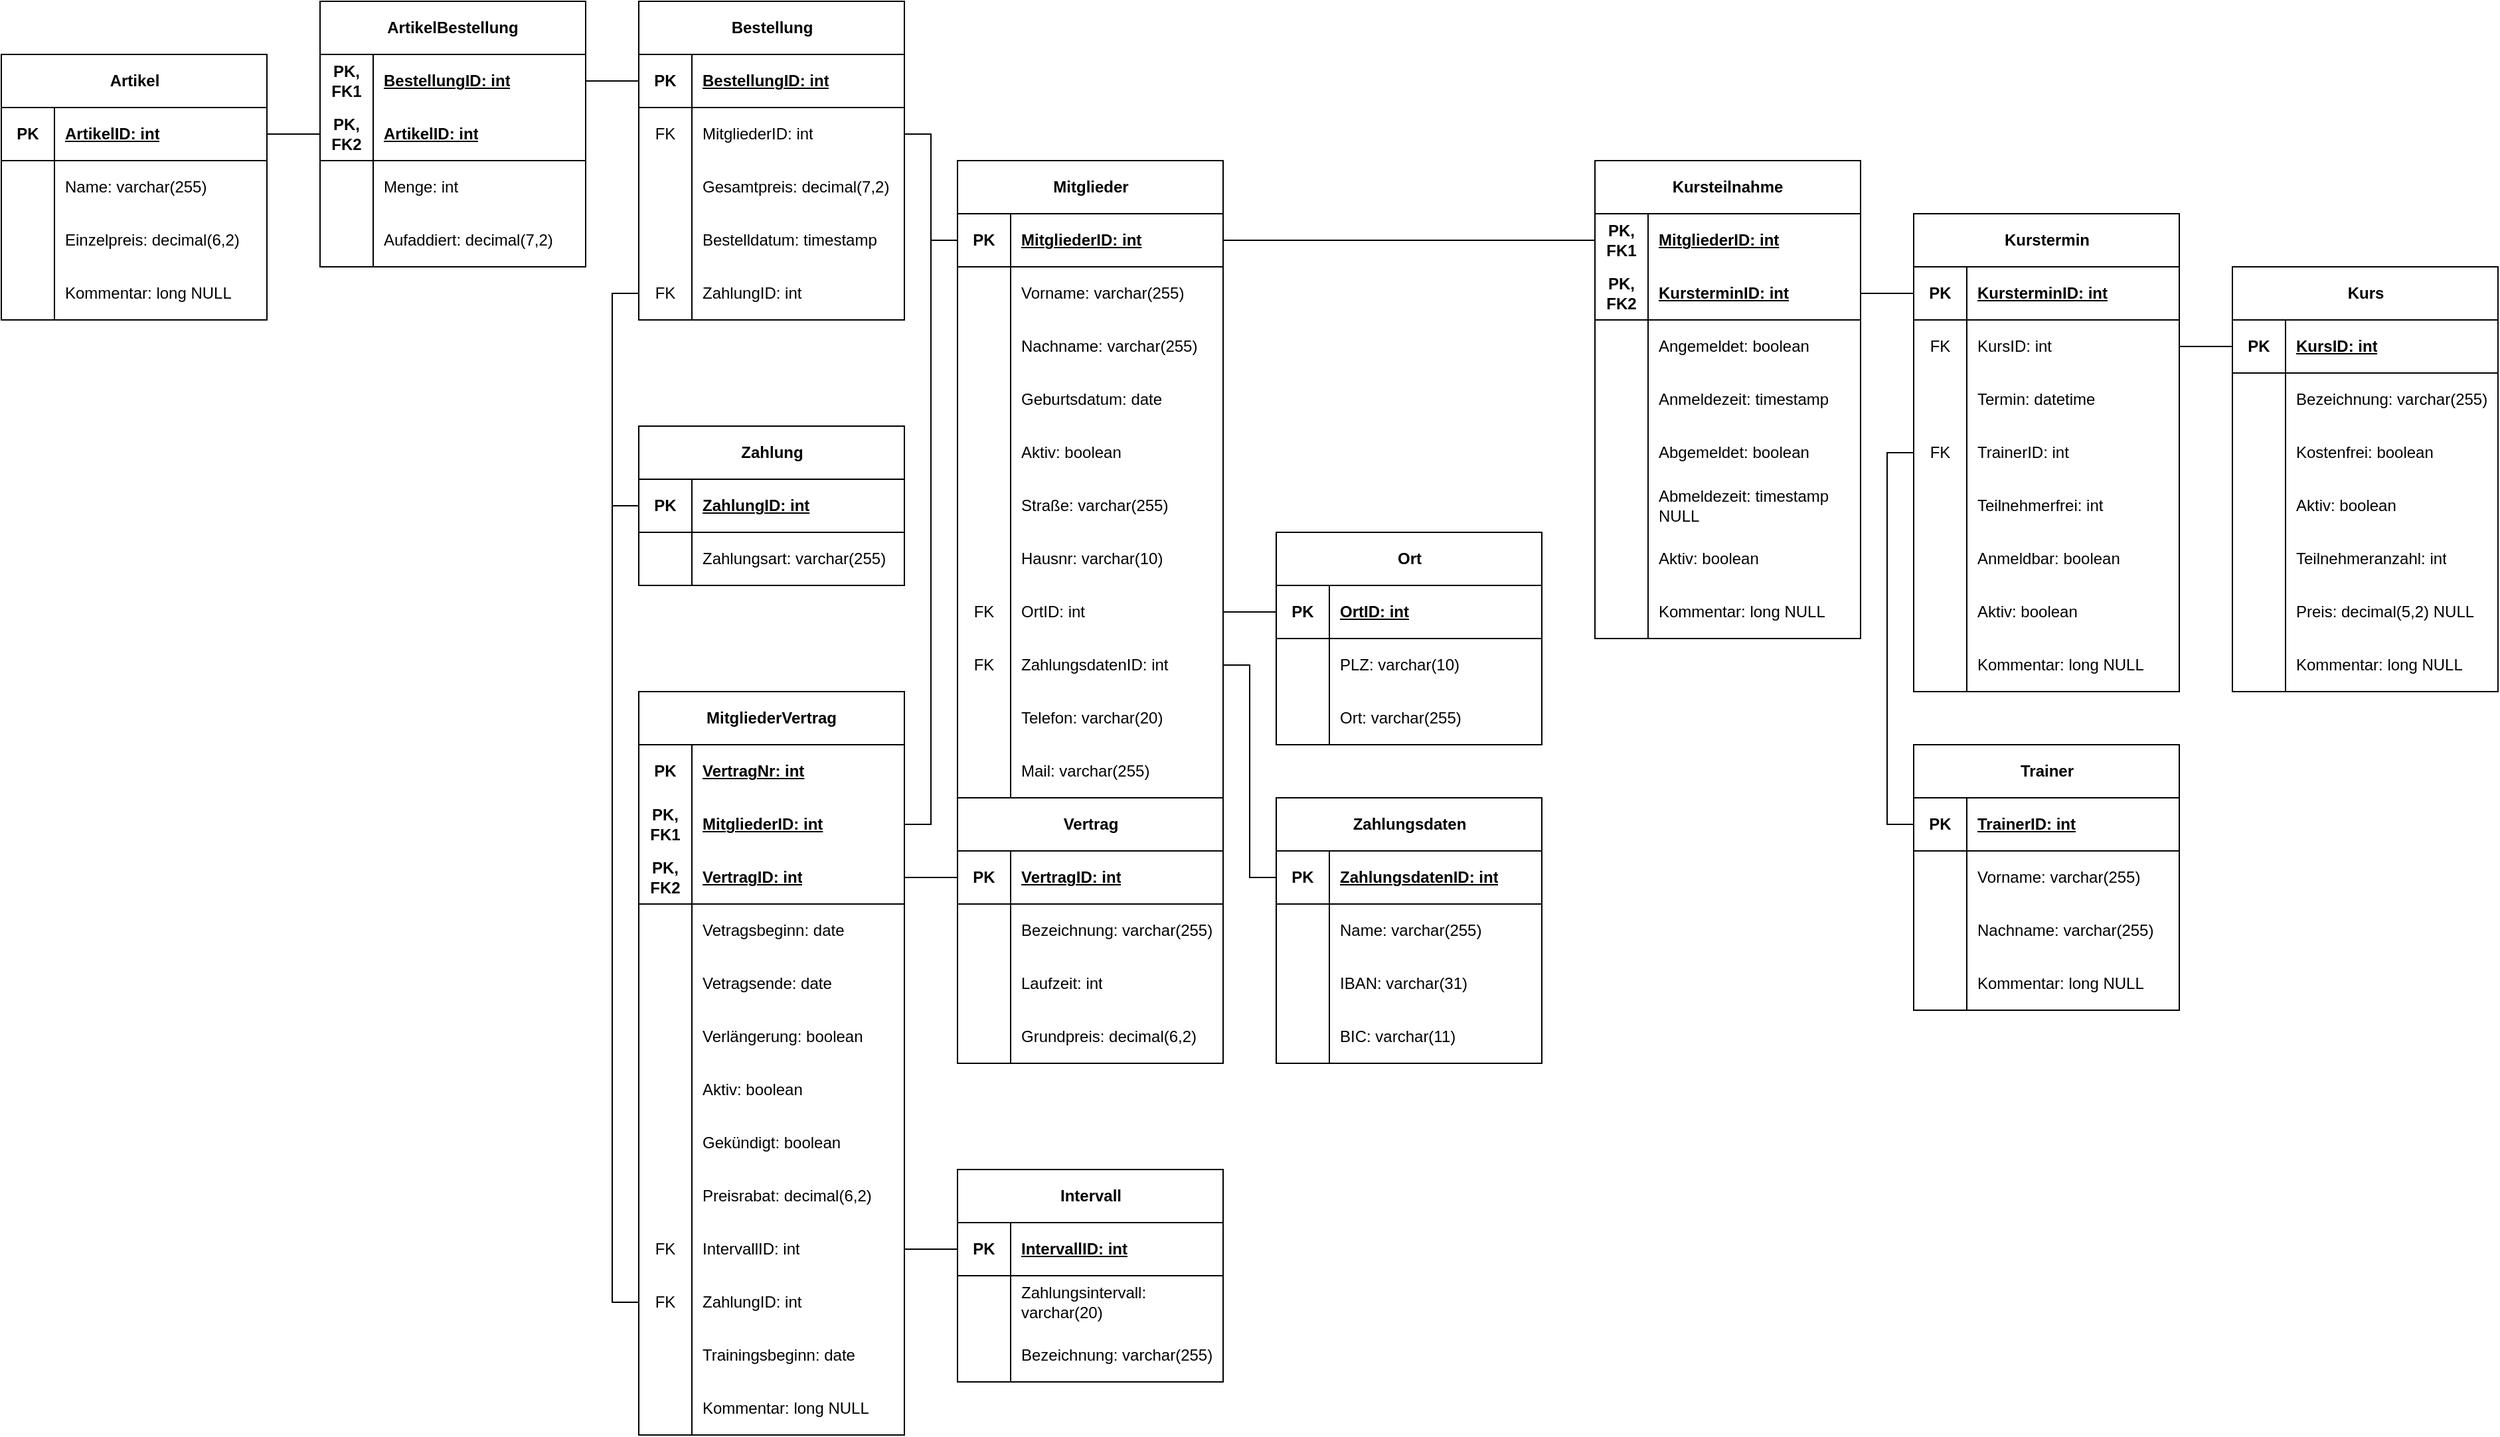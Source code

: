 <mxfile version="28.2.8">
  <diagram name="Seite-1" id="0-WQvf-A2rX0XtC8pupe">
    <mxGraphModel dx="2911" dy="1444" grid="1" gridSize="10" guides="1" tooltips="1" connect="1" arrows="1" fold="1" page="1" pageScale="1" pageWidth="827" pageHeight="1169" math="0" shadow="0">
      <root>
        <mxCell id="0" />
        <mxCell id="1" parent="0" />
        <mxCell id="fV8iWs688613V17nUTf_-28" value="Mitglieder" style="shape=table;startSize=40;container=1;collapsible=1;childLayout=tableLayout;fixedRows=1;rowLines=0;fontStyle=1;align=center;resizeLast=1;html=1;" parent="1" vertex="1">
          <mxGeometry y="480" width="200" height="480" as="geometry" />
        </mxCell>
        <mxCell id="fV8iWs688613V17nUTf_-29" value="" style="shape=tableRow;horizontal=0;startSize=0;swimlaneHead=0;swimlaneBody=0;fillColor=none;collapsible=0;dropTarget=0;points=[[0,0.5],[1,0.5]];portConstraint=eastwest;top=0;left=0;right=0;bottom=1;" parent="fV8iWs688613V17nUTf_-28" vertex="1">
          <mxGeometry y="40" width="200" height="40" as="geometry" />
        </mxCell>
        <mxCell id="fV8iWs688613V17nUTf_-30" value="PK" style="shape=partialRectangle;connectable=0;fillColor=none;top=0;left=0;bottom=0;right=0;fontStyle=1;overflow=hidden;whiteSpace=wrap;html=1;" parent="fV8iWs688613V17nUTf_-29" vertex="1">
          <mxGeometry width="40" height="40" as="geometry">
            <mxRectangle width="40" height="40" as="alternateBounds" />
          </mxGeometry>
        </mxCell>
        <mxCell id="fV8iWs688613V17nUTf_-31" value="MitgliederID: int" style="shape=partialRectangle;connectable=0;fillColor=none;top=0;left=0;bottom=0;right=0;align=left;spacingLeft=6;fontStyle=5;overflow=hidden;whiteSpace=wrap;html=1;" parent="fV8iWs688613V17nUTf_-29" vertex="1">
          <mxGeometry x="40" width="160" height="40" as="geometry">
            <mxRectangle width="160" height="40" as="alternateBounds" />
          </mxGeometry>
        </mxCell>
        <mxCell id="fV8iWs688613V17nUTf_-32" value="" style="shape=tableRow;horizontal=0;startSize=0;swimlaneHead=0;swimlaneBody=0;fillColor=none;collapsible=0;dropTarget=0;points=[[0,0.5],[1,0.5]];portConstraint=eastwest;top=0;left=0;right=0;bottom=0;" parent="fV8iWs688613V17nUTf_-28" vertex="1">
          <mxGeometry y="80" width="200" height="40" as="geometry" />
        </mxCell>
        <mxCell id="fV8iWs688613V17nUTf_-33" value="" style="shape=partialRectangle;connectable=0;fillColor=none;top=0;left=0;bottom=0;right=0;editable=1;overflow=hidden;whiteSpace=wrap;html=1;" parent="fV8iWs688613V17nUTf_-32" vertex="1">
          <mxGeometry width="40" height="40" as="geometry">
            <mxRectangle width="40" height="40" as="alternateBounds" />
          </mxGeometry>
        </mxCell>
        <mxCell id="fV8iWs688613V17nUTf_-34" value="Vorname: varchar(255)" style="shape=partialRectangle;connectable=0;fillColor=none;top=0;left=0;bottom=0;right=0;align=left;spacingLeft=6;overflow=hidden;whiteSpace=wrap;html=1;" parent="fV8iWs688613V17nUTf_-32" vertex="1">
          <mxGeometry x="40" width="160" height="40" as="geometry">
            <mxRectangle width="160" height="40" as="alternateBounds" />
          </mxGeometry>
        </mxCell>
        <mxCell id="fV8iWs688613V17nUTf_-35" value="" style="shape=tableRow;horizontal=0;startSize=0;swimlaneHead=0;swimlaneBody=0;fillColor=none;collapsible=0;dropTarget=0;points=[[0,0.5],[1,0.5]];portConstraint=eastwest;top=0;left=0;right=0;bottom=0;" parent="fV8iWs688613V17nUTf_-28" vertex="1">
          <mxGeometry y="120" width="200" height="40" as="geometry" />
        </mxCell>
        <mxCell id="fV8iWs688613V17nUTf_-36" value="" style="shape=partialRectangle;connectable=0;fillColor=none;top=0;left=0;bottom=0;right=0;editable=1;overflow=hidden;whiteSpace=wrap;html=1;" parent="fV8iWs688613V17nUTf_-35" vertex="1">
          <mxGeometry width="40" height="40" as="geometry">
            <mxRectangle width="40" height="40" as="alternateBounds" />
          </mxGeometry>
        </mxCell>
        <mxCell id="fV8iWs688613V17nUTf_-37" value="Nachname: varchar(255)" style="shape=partialRectangle;connectable=0;fillColor=none;top=0;left=0;bottom=0;right=0;align=left;spacingLeft=6;overflow=hidden;whiteSpace=wrap;html=1;" parent="fV8iWs688613V17nUTf_-35" vertex="1">
          <mxGeometry x="40" width="160" height="40" as="geometry">
            <mxRectangle width="160" height="40" as="alternateBounds" />
          </mxGeometry>
        </mxCell>
        <mxCell id="fV8iWs688613V17nUTf_-350" style="shape=tableRow;horizontal=0;startSize=0;swimlaneHead=0;swimlaneBody=0;fillColor=none;collapsible=0;dropTarget=0;points=[[0,0.5],[1,0.5]];portConstraint=eastwest;top=0;left=0;right=0;bottom=0;" parent="fV8iWs688613V17nUTf_-28" vertex="1">
          <mxGeometry y="160" width="200" height="40" as="geometry" />
        </mxCell>
        <mxCell id="fV8iWs688613V17nUTf_-351" style="shape=partialRectangle;connectable=0;fillColor=none;top=0;left=0;bottom=0;right=0;editable=1;overflow=hidden;whiteSpace=wrap;html=1;" parent="fV8iWs688613V17nUTf_-350" vertex="1">
          <mxGeometry width="40" height="40" as="geometry">
            <mxRectangle width="40" height="40" as="alternateBounds" />
          </mxGeometry>
        </mxCell>
        <mxCell id="fV8iWs688613V17nUTf_-352" value="Geburtsdatum: date" style="shape=partialRectangle;connectable=0;fillColor=none;top=0;left=0;bottom=0;right=0;align=left;spacingLeft=6;overflow=hidden;whiteSpace=wrap;html=1;" parent="fV8iWs688613V17nUTf_-350" vertex="1">
          <mxGeometry x="40" width="160" height="40" as="geometry">
            <mxRectangle width="160" height="40" as="alternateBounds" />
          </mxGeometry>
        </mxCell>
        <mxCell id="fV8iWs688613V17nUTf_-214" style="shape=tableRow;horizontal=0;startSize=0;swimlaneHead=0;swimlaneBody=0;fillColor=none;collapsible=0;dropTarget=0;points=[[0,0.5],[1,0.5]];portConstraint=eastwest;top=0;left=0;right=0;bottom=0;" parent="fV8iWs688613V17nUTf_-28" vertex="1">
          <mxGeometry y="200" width="200" height="40" as="geometry" />
        </mxCell>
        <mxCell id="fV8iWs688613V17nUTf_-215" style="shape=partialRectangle;connectable=0;fillColor=none;top=0;left=0;bottom=0;right=0;editable=1;overflow=hidden;whiteSpace=wrap;html=1;" parent="fV8iWs688613V17nUTf_-214" vertex="1">
          <mxGeometry width="40" height="40" as="geometry">
            <mxRectangle width="40" height="40" as="alternateBounds" />
          </mxGeometry>
        </mxCell>
        <mxCell id="fV8iWs688613V17nUTf_-216" value="Aktiv: boolean" style="shape=partialRectangle;connectable=0;fillColor=none;top=0;left=0;bottom=0;right=0;align=left;spacingLeft=6;overflow=hidden;whiteSpace=wrap;html=1;" parent="fV8iWs688613V17nUTf_-214" vertex="1">
          <mxGeometry x="40" width="160" height="40" as="geometry">
            <mxRectangle width="160" height="40" as="alternateBounds" />
          </mxGeometry>
        </mxCell>
        <mxCell id="fV8iWs688613V17nUTf_-38" value="" style="shape=tableRow;horizontal=0;startSize=0;swimlaneHead=0;swimlaneBody=0;fillColor=none;collapsible=0;dropTarget=0;points=[[0,0.5],[1,0.5]];portConstraint=eastwest;top=0;left=0;right=0;bottom=0;" parent="fV8iWs688613V17nUTf_-28" vertex="1">
          <mxGeometry y="240" width="200" height="40" as="geometry" />
        </mxCell>
        <mxCell id="fV8iWs688613V17nUTf_-39" value="" style="shape=partialRectangle;connectable=0;fillColor=none;top=0;left=0;bottom=0;right=0;editable=1;overflow=hidden;whiteSpace=wrap;html=1;" parent="fV8iWs688613V17nUTf_-38" vertex="1">
          <mxGeometry width="40" height="40" as="geometry">
            <mxRectangle width="40" height="40" as="alternateBounds" />
          </mxGeometry>
        </mxCell>
        <mxCell id="fV8iWs688613V17nUTf_-40" value="Straße: varchar(255)" style="shape=partialRectangle;connectable=0;fillColor=none;top=0;left=0;bottom=0;right=0;align=left;spacingLeft=6;overflow=hidden;whiteSpace=wrap;html=1;" parent="fV8iWs688613V17nUTf_-38" vertex="1">
          <mxGeometry x="40" width="160" height="40" as="geometry">
            <mxRectangle width="160" height="40" as="alternateBounds" />
          </mxGeometry>
        </mxCell>
        <mxCell id="fV8iWs688613V17nUTf_-53" style="shape=tableRow;horizontal=0;startSize=0;swimlaneHead=0;swimlaneBody=0;fillColor=none;collapsible=0;dropTarget=0;points=[[0,0.5],[1,0.5]];portConstraint=eastwest;top=0;left=0;right=0;bottom=0;" parent="fV8iWs688613V17nUTf_-28" vertex="1">
          <mxGeometry y="280" width="200" height="40" as="geometry" />
        </mxCell>
        <mxCell id="fV8iWs688613V17nUTf_-54" style="shape=partialRectangle;connectable=0;fillColor=none;top=0;left=0;bottom=0;right=0;editable=1;overflow=hidden;whiteSpace=wrap;html=1;" parent="fV8iWs688613V17nUTf_-53" vertex="1">
          <mxGeometry width="40" height="40" as="geometry">
            <mxRectangle width="40" height="40" as="alternateBounds" />
          </mxGeometry>
        </mxCell>
        <mxCell id="fV8iWs688613V17nUTf_-55" value="Hausnr: varchar(10)" style="shape=partialRectangle;connectable=0;fillColor=none;top=0;left=0;bottom=0;right=0;align=left;spacingLeft=6;overflow=hidden;whiteSpace=wrap;html=1;" parent="fV8iWs688613V17nUTf_-53" vertex="1">
          <mxGeometry x="40" width="160" height="40" as="geometry">
            <mxRectangle width="160" height="40" as="alternateBounds" />
          </mxGeometry>
        </mxCell>
        <mxCell id="fV8iWs688613V17nUTf_-50" style="shape=tableRow;horizontal=0;startSize=0;swimlaneHead=0;swimlaneBody=0;fillColor=none;collapsible=0;dropTarget=0;points=[[0,0.5],[1,0.5]];portConstraint=eastwest;top=0;left=0;right=0;bottom=0;" parent="fV8iWs688613V17nUTf_-28" vertex="1">
          <mxGeometry y="320" width="200" height="40" as="geometry" />
        </mxCell>
        <mxCell id="fV8iWs688613V17nUTf_-51" value="FK" style="shape=partialRectangle;connectable=0;fillColor=none;top=0;left=0;bottom=0;right=0;editable=1;overflow=hidden;whiteSpace=wrap;html=1;" parent="fV8iWs688613V17nUTf_-50" vertex="1">
          <mxGeometry width="40" height="40" as="geometry">
            <mxRectangle width="40" height="40" as="alternateBounds" />
          </mxGeometry>
        </mxCell>
        <mxCell id="fV8iWs688613V17nUTf_-52" value="OrtID: int" style="shape=partialRectangle;connectable=0;fillColor=none;top=0;left=0;bottom=0;right=0;align=left;spacingLeft=6;overflow=hidden;whiteSpace=wrap;html=1;" parent="fV8iWs688613V17nUTf_-50" vertex="1">
          <mxGeometry x="40" width="160" height="40" as="geometry">
            <mxRectangle width="160" height="40" as="alternateBounds" />
          </mxGeometry>
        </mxCell>
        <mxCell id="fV8iWs688613V17nUTf_-343" style="shape=tableRow;horizontal=0;startSize=0;swimlaneHead=0;swimlaneBody=0;fillColor=none;collapsible=0;dropTarget=0;points=[[0,0.5],[1,0.5]];portConstraint=eastwest;top=0;left=0;right=0;bottom=0;" parent="fV8iWs688613V17nUTf_-28" vertex="1">
          <mxGeometry y="360" width="200" height="40" as="geometry" />
        </mxCell>
        <mxCell id="fV8iWs688613V17nUTf_-344" value="FK" style="shape=partialRectangle;connectable=0;fillColor=none;top=0;left=0;bottom=0;right=0;editable=1;overflow=hidden;whiteSpace=wrap;html=1;" parent="fV8iWs688613V17nUTf_-343" vertex="1">
          <mxGeometry width="40" height="40" as="geometry">
            <mxRectangle width="40" height="40" as="alternateBounds" />
          </mxGeometry>
        </mxCell>
        <mxCell id="fV8iWs688613V17nUTf_-345" value="ZahlungsdatenID: int" style="shape=partialRectangle;connectable=0;fillColor=none;top=0;left=0;bottom=0;right=0;align=left;spacingLeft=6;overflow=hidden;whiteSpace=wrap;html=1;" parent="fV8iWs688613V17nUTf_-343" vertex="1">
          <mxGeometry x="40" width="160" height="40" as="geometry">
            <mxRectangle width="160" height="40" as="alternateBounds" />
          </mxGeometry>
        </mxCell>
        <mxCell id="fV8iWs688613V17nUTf_-44" style="shape=tableRow;horizontal=0;startSize=0;swimlaneHead=0;swimlaneBody=0;fillColor=none;collapsible=0;dropTarget=0;points=[[0,0.5],[1,0.5]];portConstraint=eastwest;top=0;left=0;right=0;bottom=0;" parent="fV8iWs688613V17nUTf_-28" vertex="1">
          <mxGeometry y="400" width="200" height="40" as="geometry" />
        </mxCell>
        <mxCell id="fV8iWs688613V17nUTf_-45" style="shape=partialRectangle;connectable=0;fillColor=none;top=0;left=0;bottom=0;right=0;editable=1;overflow=hidden;whiteSpace=wrap;html=1;" parent="fV8iWs688613V17nUTf_-44" vertex="1">
          <mxGeometry width="40" height="40" as="geometry">
            <mxRectangle width="40" height="40" as="alternateBounds" />
          </mxGeometry>
        </mxCell>
        <mxCell id="fV8iWs688613V17nUTf_-46" value="Telefon: varchar(20)" style="shape=partialRectangle;connectable=0;fillColor=none;top=0;left=0;bottom=0;right=0;align=left;spacingLeft=6;overflow=hidden;whiteSpace=wrap;html=1;" parent="fV8iWs688613V17nUTf_-44" vertex="1">
          <mxGeometry x="40" width="160" height="40" as="geometry">
            <mxRectangle width="160" height="40" as="alternateBounds" />
          </mxGeometry>
        </mxCell>
        <mxCell id="fV8iWs688613V17nUTf_-41" style="shape=tableRow;horizontal=0;startSize=0;swimlaneHead=0;swimlaneBody=0;fillColor=none;collapsible=0;dropTarget=0;points=[[0,0.5],[1,0.5]];portConstraint=eastwest;top=0;left=0;right=0;bottom=0;" parent="fV8iWs688613V17nUTf_-28" vertex="1">
          <mxGeometry y="440" width="200" height="40" as="geometry" />
        </mxCell>
        <mxCell id="fV8iWs688613V17nUTf_-42" style="shape=partialRectangle;connectable=0;fillColor=none;top=0;left=0;bottom=0;right=0;editable=1;overflow=hidden;whiteSpace=wrap;html=1;" parent="fV8iWs688613V17nUTf_-41" vertex="1">
          <mxGeometry width="40" height="40" as="geometry">
            <mxRectangle width="40" height="40" as="alternateBounds" />
          </mxGeometry>
        </mxCell>
        <mxCell id="fV8iWs688613V17nUTf_-43" value="Mail: varchar(255)" style="shape=partialRectangle;connectable=0;fillColor=none;top=0;left=0;bottom=0;right=0;align=left;spacingLeft=6;overflow=hidden;whiteSpace=wrap;html=1;" parent="fV8iWs688613V17nUTf_-41" vertex="1">
          <mxGeometry x="40" width="160" height="40" as="geometry">
            <mxRectangle width="160" height="40" as="alternateBounds" />
          </mxGeometry>
        </mxCell>
        <mxCell id="fV8iWs688613V17nUTf_-56" value="Ort" style="shape=table;startSize=40;container=1;collapsible=1;childLayout=tableLayout;fixedRows=1;rowLines=0;fontStyle=1;align=center;resizeLast=1;html=1;" parent="1" vertex="1">
          <mxGeometry x="240" y="760" width="200" height="160" as="geometry" />
        </mxCell>
        <mxCell id="fV8iWs688613V17nUTf_-57" value="" style="shape=tableRow;horizontal=0;startSize=0;swimlaneHead=0;swimlaneBody=0;fillColor=none;collapsible=0;dropTarget=0;points=[[0,0.5],[1,0.5]];portConstraint=eastwest;top=0;left=0;right=0;bottom=1;" parent="fV8iWs688613V17nUTf_-56" vertex="1">
          <mxGeometry y="40" width="200" height="40" as="geometry" />
        </mxCell>
        <mxCell id="fV8iWs688613V17nUTf_-58" value="PK" style="shape=partialRectangle;connectable=0;fillColor=none;top=0;left=0;bottom=0;right=0;fontStyle=1;overflow=hidden;whiteSpace=wrap;html=1;" parent="fV8iWs688613V17nUTf_-57" vertex="1">
          <mxGeometry width="40" height="40" as="geometry">
            <mxRectangle width="40" height="40" as="alternateBounds" />
          </mxGeometry>
        </mxCell>
        <mxCell id="fV8iWs688613V17nUTf_-59" value="OrtID: int" style="shape=partialRectangle;connectable=0;fillColor=none;top=0;left=0;bottom=0;right=0;align=left;spacingLeft=6;fontStyle=5;overflow=hidden;whiteSpace=wrap;html=1;" parent="fV8iWs688613V17nUTf_-57" vertex="1">
          <mxGeometry x="40" width="160" height="40" as="geometry">
            <mxRectangle width="160" height="40" as="alternateBounds" />
          </mxGeometry>
        </mxCell>
        <mxCell id="fV8iWs688613V17nUTf_-60" value="" style="shape=tableRow;horizontal=0;startSize=0;swimlaneHead=0;swimlaneBody=0;fillColor=none;collapsible=0;dropTarget=0;points=[[0,0.5],[1,0.5]];portConstraint=eastwest;top=0;left=0;right=0;bottom=0;" parent="fV8iWs688613V17nUTf_-56" vertex="1">
          <mxGeometry y="80" width="200" height="40" as="geometry" />
        </mxCell>
        <mxCell id="fV8iWs688613V17nUTf_-61" value="" style="shape=partialRectangle;connectable=0;fillColor=none;top=0;left=0;bottom=0;right=0;editable=1;overflow=hidden;whiteSpace=wrap;html=1;" parent="fV8iWs688613V17nUTf_-60" vertex="1">
          <mxGeometry width="40" height="40" as="geometry">
            <mxRectangle width="40" height="40" as="alternateBounds" />
          </mxGeometry>
        </mxCell>
        <mxCell id="fV8iWs688613V17nUTf_-62" value="PLZ: varchar(10)" style="shape=partialRectangle;connectable=0;fillColor=none;top=0;left=0;bottom=0;right=0;align=left;spacingLeft=6;overflow=hidden;whiteSpace=wrap;html=1;" parent="fV8iWs688613V17nUTf_-60" vertex="1">
          <mxGeometry x="40" width="160" height="40" as="geometry">
            <mxRectangle width="160" height="40" as="alternateBounds" />
          </mxGeometry>
        </mxCell>
        <mxCell id="fV8iWs688613V17nUTf_-63" value="" style="shape=tableRow;horizontal=0;startSize=0;swimlaneHead=0;swimlaneBody=0;fillColor=none;collapsible=0;dropTarget=0;points=[[0,0.5],[1,0.5]];portConstraint=eastwest;top=0;left=0;right=0;bottom=0;" parent="fV8iWs688613V17nUTf_-56" vertex="1">
          <mxGeometry y="120" width="200" height="40" as="geometry" />
        </mxCell>
        <mxCell id="fV8iWs688613V17nUTf_-64" value="" style="shape=partialRectangle;connectable=0;fillColor=none;top=0;left=0;bottom=0;right=0;editable=1;overflow=hidden;whiteSpace=wrap;html=1;" parent="fV8iWs688613V17nUTf_-63" vertex="1">
          <mxGeometry width="40" height="40" as="geometry">
            <mxRectangle width="40" height="40" as="alternateBounds" />
          </mxGeometry>
        </mxCell>
        <mxCell id="fV8iWs688613V17nUTf_-65" value="Ort: varchar(255)" style="shape=partialRectangle;connectable=0;fillColor=none;top=0;left=0;bottom=0;right=0;align=left;spacingLeft=6;overflow=hidden;whiteSpace=wrap;html=1;" parent="fV8iWs688613V17nUTf_-63" vertex="1">
          <mxGeometry x="40" width="160" height="40" as="geometry">
            <mxRectangle width="160" height="40" as="alternateBounds" />
          </mxGeometry>
        </mxCell>
        <mxCell id="fV8iWs688613V17nUTf_-69" value="Vertrag" style="shape=table;startSize=40;container=1;collapsible=1;childLayout=tableLayout;fixedRows=1;rowLines=0;fontStyle=1;align=center;resizeLast=1;html=1;" parent="1" vertex="1">
          <mxGeometry y="960" width="200" height="200" as="geometry" />
        </mxCell>
        <mxCell id="fV8iWs688613V17nUTf_-70" value="" style="shape=tableRow;horizontal=0;startSize=0;swimlaneHead=0;swimlaneBody=0;fillColor=none;collapsible=0;dropTarget=0;points=[[0,0.5],[1,0.5]];portConstraint=eastwest;top=0;left=0;right=0;bottom=1;" parent="fV8iWs688613V17nUTf_-69" vertex="1">
          <mxGeometry y="40" width="200" height="40" as="geometry" />
        </mxCell>
        <mxCell id="fV8iWs688613V17nUTf_-71" value="PK" style="shape=partialRectangle;connectable=0;fillColor=none;top=0;left=0;bottom=0;right=0;fontStyle=1;overflow=hidden;whiteSpace=wrap;html=1;" parent="fV8iWs688613V17nUTf_-70" vertex="1">
          <mxGeometry width="40" height="40" as="geometry">
            <mxRectangle width="40" height="40" as="alternateBounds" />
          </mxGeometry>
        </mxCell>
        <mxCell id="fV8iWs688613V17nUTf_-72" value="VertragID: int" style="shape=partialRectangle;connectable=0;fillColor=none;top=0;left=0;bottom=0;right=0;align=left;spacingLeft=6;fontStyle=5;overflow=hidden;whiteSpace=wrap;html=1;" parent="fV8iWs688613V17nUTf_-70" vertex="1">
          <mxGeometry x="40" width="160" height="40" as="geometry">
            <mxRectangle width="160" height="40" as="alternateBounds" />
          </mxGeometry>
        </mxCell>
        <mxCell id="fV8iWs688613V17nUTf_-347" style="shape=tableRow;horizontal=0;startSize=0;swimlaneHead=0;swimlaneBody=0;fillColor=none;collapsible=0;dropTarget=0;points=[[0,0.5],[1,0.5]];portConstraint=eastwest;top=0;left=0;right=0;bottom=0;" parent="fV8iWs688613V17nUTf_-69" vertex="1">
          <mxGeometry y="80" width="200" height="40" as="geometry" />
        </mxCell>
        <mxCell id="fV8iWs688613V17nUTf_-348" style="shape=partialRectangle;connectable=0;fillColor=none;top=0;left=0;bottom=0;right=0;editable=1;overflow=hidden;whiteSpace=wrap;html=1;" parent="fV8iWs688613V17nUTf_-347" vertex="1">
          <mxGeometry width="40" height="40" as="geometry">
            <mxRectangle width="40" height="40" as="alternateBounds" />
          </mxGeometry>
        </mxCell>
        <mxCell id="fV8iWs688613V17nUTf_-349" value="Bezeichnung: varchar(255)" style="shape=partialRectangle;connectable=0;fillColor=none;top=0;left=0;bottom=0;right=0;align=left;spacingLeft=6;overflow=hidden;whiteSpace=wrap;html=1;" parent="fV8iWs688613V17nUTf_-347" vertex="1">
          <mxGeometry x="40" width="160" height="40" as="geometry">
            <mxRectangle width="160" height="40" as="alternateBounds" />
          </mxGeometry>
        </mxCell>
        <mxCell id="fV8iWs688613V17nUTf_-73" value="" style="shape=tableRow;horizontal=0;startSize=0;swimlaneHead=0;swimlaneBody=0;fillColor=none;collapsible=0;dropTarget=0;points=[[0,0.5],[1,0.5]];portConstraint=eastwest;top=0;left=0;right=0;bottom=0;" parent="fV8iWs688613V17nUTf_-69" vertex="1">
          <mxGeometry y="120" width="200" height="40" as="geometry" />
        </mxCell>
        <mxCell id="fV8iWs688613V17nUTf_-74" value="" style="shape=partialRectangle;connectable=0;fillColor=none;top=0;left=0;bottom=0;right=0;editable=1;overflow=hidden;whiteSpace=wrap;html=1;" parent="fV8iWs688613V17nUTf_-73" vertex="1">
          <mxGeometry width="40" height="40" as="geometry">
            <mxRectangle width="40" height="40" as="alternateBounds" />
          </mxGeometry>
        </mxCell>
        <mxCell id="fV8iWs688613V17nUTf_-75" value="Laufzeit: int" style="shape=partialRectangle;connectable=0;fillColor=none;top=0;left=0;bottom=0;right=0;align=left;spacingLeft=6;overflow=hidden;whiteSpace=wrap;html=1;" parent="fV8iWs688613V17nUTf_-73" vertex="1">
          <mxGeometry x="40" width="160" height="40" as="geometry">
            <mxRectangle width="160" height="40" as="alternateBounds" />
          </mxGeometry>
        </mxCell>
        <mxCell id="fV8iWs688613V17nUTf_-79" value="" style="shape=tableRow;horizontal=0;startSize=0;swimlaneHead=0;swimlaneBody=0;fillColor=none;collapsible=0;dropTarget=0;points=[[0,0.5],[1,0.5]];portConstraint=eastwest;top=0;left=0;right=0;bottom=0;" parent="fV8iWs688613V17nUTf_-69" vertex="1">
          <mxGeometry y="160" width="200" height="40" as="geometry" />
        </mxCell>
        <mxCell id="fV8iWs688613V17nUTf_-80" value="" style="shape=partialRectangle;connectable=0;fillColor=none;top=0;left=0;bottom=0;right=0;editable=1;overflow=hidden;whiteSpace=wrap;html=1;" parent="fV8iWs688613V17nUTf_-79" vertex="1">
          <mxGeometry width="40" height="40" as="geometry">
            <mxRectangle width="40" height="40" as="alternateBounds" />
          </mxGeometry>
        </mxCell>
        <mxCell id="fV8iWs688613V17nUTf_-81" value="Grundpreis: decimal(6,2)" style="shape=partialRectangle;connectable=0;fillColor=none;top=0;left=0;bottom=0;right=0;align=left;spacingLeft=6;overflow=hidden;whiteSpace=wrap;html=1;" parent="fV8iWs688613V17nUTf_-79" vertex="1">
          <mxGeometry x="40" width="160" height="40" as="geometry">
            <mxRectangle width="160" height="40" as="alternateBounds" />
          </mxGeometry>
        </mxCell>
        <mxCell id="fV8iWs688613V17nUTf_-82" value="MitgliederVertrag" style="shape=table;startSize=40;container=1;collapsible=1;childLayout=tableLayout;fixedRows=1;rowLines=0;fontStyle=1;align=center;resizeLast=1;html=1;whiteSpace=wrap;" parent="1" vertex="1">
          <mxGeometry x="-240" y="880" width="200" height="560" as="geometry" />
        </mxCell>
        <mxCell id="UNNAD5FTvg9KOGBxpNOA-8" style="shape=tableRow;horizontal=0;startSize=0;swimlaneHead=0;swimlaneBody=0;fillColor=none;collapsible=0;dropTarget=0;points=[[0,0.5],[1,0.5]];portConstraint=eastwest;top=0;left=0;right=0;bottom=0;html=1;" parent="fV8iWs688613V17nUTf_-82" vertex="1">
          <mxGeometry y="40" width="200" height="40" as="geometry" />
        </mxCell>
        <mxCell id="UNNAD5FTvg9KOGBxpNOA-9" value="PK" style="shape=partialRectangle;connectable=0;fillColor=none;top=0;left=0;bottom=0;right=0;fontStyle=1;overflow=hidden;html=1;whiteSpace=wrap;" parent="UNNAD5FTvg9KOGBxpNOA-8" vertex="1">
          <mxGeometry width="40" height="40" as="geometry">
            <mxRectangle width="40" height="40" as="alternateBounds" />
          </mxGeometry>
        </mxCell>
        <mxCell id="UNNAD5FTvg9KOGBxpNOA-10" value="VertragNr: int" style="shape=partialRectangle;connectable=0;fillColor=none;top=0;left=0;bottom=0;right=0;align=left;spacingLeft=6;fontStyle=5;overflow=hidden;html=1;whiteSpace=wrap;" parent="UNNAD5FTvg9KOGBxpNOA-8" vertex="1">
          <mxGeometry x="40" width="160" height="40" as="geometry">
            <mxRectangle width="160" height="40" as="alternateBounds" />
          </mxGeometry>
        </mxCell>
        <mxCell id="fV8iWs688613V17nUTf_-83" value="" style="shape=tableRow;horizontal=0;startSize=0;swimlaneHead=0;swimlaneBody=0;fillColor=none;collapsible=0;dropTarget=0;points=[[0,0.5],[1,0.5]];portConstraint=eastwest;top=0;left=0;right=0;bottom=0;html=1;" parent="fV8iWs688613V17nUTf_-82" vertex="1">
          <mxGeometry y="80" width="200" height="40" as="geometry" />
        </mxCell>
        <mxCell id="fV8iWs688613V17nUTf_-84" value="PK, FK1" style="shape=partialRectangle;connectable=0;fillColor=none;top=0;left=0;bottom=0;right=0;fontStyle=1;overflow=hidden;html=1;whiteSpace=wrap;" parent="fV8iWs688613V17nUTf_-83" vertex="1">
          <mxGeometry width="40" height="40" as="geometry">
            <mxRectangle width="40" height="40" as="alternateBounds" />
          </mxGeometry>
        </mxCell>
        <mxCell id="fV8iWs688613V17nUTf_-85" value="MitgliederID: int" style="shape=partialRectangle;connectable=0;fillColor=none;top=0;left=0;bottom=0;right=0;align=left;spacingLeft=6;fontStyle=5;overflow=hidden;html=1;whiteSpace=wrap;" parent="fV8iWs688613V17nUTf_-83" vertex="1">
          <mxGeometry x="40" width="160" height="40" as="geometry">
            <mxRectangle width="160" height="40" as="alternateBounds" />
          </mxGeometry>
        </mxCell>
        <mxCell id="fV8iWs688613V17nUTf_-86" value="" style="shape=tableRow;horizontal=0;startSize=0;swimlaneHead=0;swimlaneBody=0;fillColor=none;collapsible=0;dropTarget=0;points=[[0,0.5],[1,0.5]];portConstraint=eastwest;top=0;left=0;right=0;bottom=1;html=1;" parent="fV8iWs688613V17nUTf_-82" vertex="1">
          <mxGeometry y="120" width="200" height="40" as="geometry" />
        </mxCell>
        <mxCell id="fV8iWs688613V17nUTf_-87" value="PK, FK2" style="shape=partialRectangle;connectable=0;fillColor=none;top=0;left=0;bottom=0;right=0;fontStyle=1;overflow=hidden;html=1;whiteSpace=wrap;" parent="fV8iWs688613V17nUTf_-86" vertex="1">
          <mxGeometry width="40" height="40" as="geometry">
            <mxRectangle width="40" height="40" as="alternateBounds" />
          </mxGeometry>
        </mxCell>
        <mxCell id="fV8iWs688613V17nUTf_-88" value="VertragID: int" style="shape=partialRectangle;connectable=0;fillColor=none;top=0;left=0;bottom=0;right=0;align=left;spacingLeft=6;fontStyle=5;overflow=hidden;html=1;whiteSpace=wrap;" parent="fV8iWs688613V17nUTf_-86" vertex="1">
          <mxGeometry x="40" width="160" height="40" as="geometry">
            <mxRectangle width="160" height="40" as="alternateBounds" />
          </mxGeometry>
        </mxCell>
        <mxCell id="fV8iWs688613V17nUTf_-89" value="" style="shape=tableRow;horizontal=0;startSize=0;swimlaneHead=0;swimlaneBody=0;fillColor=none;collapsible=0;dropTarget=0;points=[[0,0.5],[1,0.5]];portConstraint=eastwest;top=0;left=0;right=0;bottom=0;html=1;" parent="fV8iWs688613V17nUTf_-82" vertex="1">
          <mxGeometry y="160" width="200" height="40" as="geometry" />
        </mxCell>
        <mxCell id="fV8iWs688613V17nUTf_-90" value="" style="shape=partialRectangle;connectable=0;fillColor=none;top=0;left=0;bottom=0;right=0;editable=1;overflow=hidden;html=1;whiteSpace=wrap;" parent="fV8iWs688613V17nUTf_-89" vertex="1">
          <mxGeometry width="40" height="40" as="geometry">
            <mxRectangle width="40" height="40" as="alternateBounds" />
          </mxGeometry>
        </mxCell>
        <mxCell id="fV8iWs688613V17nUTf_-91" value="Vetragsbeginn: date" style="shape=partialRectangle;connectable=0;fillColor=none;top=0;left=0;bottom=0;right=0;align=left;spacingLeft=6;overflow=hidden;html=1;whiteSpace=wrap;" parent="fV8iWs688613V17nUTf_-89" vertex="1">
          <mxGeometry x="40" width="160" height="40" as="geometry">
            <mxRectangle width="160" height="40" as="alternateBounds" />
          </mxGeometry>
        </mxCell>
        <mxCell id="fV8iWs688613V17nUTf_-92" value="" style="shape=tableRow;horizontal=0;startSize=0;swimlaneHead=0;swimlaneBody=0;fillColor=none;collapsible=0;dropTarget=0;points=[[0,0.5],[1,0.5]];portConstraint=eastwest;top=0;left=0;right=0;bottom=0;html=1;" parent="fV8iWs688613V17nUTf_-82" vertex="1">
          <mxGeometry y="200" width="200" height="40" as="geometry" />
        </mxCell>
        <mxCell id="fV8iWs688613V17nUTf_-93" value="" style="shape=partialRectangle;connectable=0;fillColor=none;top=0;left=0;bottom=0;right=0;editable=1;overflow=hidden;html=1;whiteSpace=wrap;" parent="fV8iWs688613V17nUTf_-92" vertex="1">
          <mxGeometry width="40" height="40" as="geometry">
            <mxRectangle width="40" height="40" as="alternateBounds" />
          </mxGeometry>
        </mxCell>
        <mxCell id="fV8iWs688613V17nUTf_-94" value="Vetragsende: date" style="shape=partialRectangle;connectable=0;fillColor=none;top=0;left=0;bottom=0;right=0;align=left;spacingLeft=6;overflow=hidden;html=1;whiteSpace=wrap;" parent="fV8iWs688613V17nUTf_-92" vertex="1">
          <mxGeometry x="40" width="160" height="40" as="geometry">
            <mxRectangle width="160" height="40" as="alternateBounds" />
          </mxGeometry>
        </mxCell>
        <mxCell id="fV8iWs688613V17nUTf_-117" style="shape=tableRow;horizontal=0;startSize=0;swimlaneHead=0;swimlaneBody=0;fillColor=none;collapsible=0;dropTarget=0;points=[[0,0.5],[1,0.5]];portConstraint=eastwest;top=0;left=0;right=0;bottom=0;html=1;" parent="fV8iWs688613V17nUTf_-82" vertex="1">
          <mxGeometry y="240" width="200" height="40" as="geometry" />
        </mxCell>
        <mxCell id="fV8iWs688613V17nUTf_-118" style="shape=partialRectangle;connectable=0;fillColor=none;top=0;left=0;bottom=0;right=0;editable=1;overflow=hidden;html=1;whiteSpace=wrap;" parent="fV8iWs688613V17nUTf_-117" vertex="1">
          <mxGeometry width="40" height="40" as="geometry">
            <mxRectangle width="40" height="40" as="alternateBounds" />
          </mxGeometry>
        </mxCell>
        <mxCell id="fV8iWs688613V17nUTf_-119" value="Verlängerung: boolean" style="shape=partialRectangle;connectable=0;fillColor=none;top=0;left=0;bottom=0;right=0;align=left;spacingLeft=6;overflow=hidden;html=1;whiteSpace=wrap;" parent="fV8iWs688613V17nUTf_-117" vertex="1">
          <mxGeometry x="40" width="160" height="40" as="geometry">
            <mxRectangle width="160" height="40" as="alternateBounds" />
          </mxGeometry>
        </mxCell>
        <mxCell id="UNNAD5FTvg9KOGBxpNOA-11" style="shape=tableRow;horizontal=0;startSize=0;swimlaneHead=0;swimlaneBody=0;fillColor=none;collapsible=0;dropTarget=0;points=[[0,0.5],[1,0.5]];portConstraint=eastwest;top=0;left=0;right=0;bottom=0;html=1;" parent="fV8iWs688613V17nUTf_-82" vertex="1">
          <mxGeometry y="280" width="200" height="40" as="geometry" />
        </mxCell>
        <mxCell id="UNNAD5FTvg9KOGBxpNOA-12" style="shape=partialRectangle;connectable=0;fillColor=none;top=0;left=0;bottom=0;right=0;editable=1;overflow=hidden;html=1;whiteSpace=wrap;" parent="UNNAD5FTvg9KOGBxpNOA-11" vertex="1">
          <mxGeometry width="40" height="40" as="geometry">
            <mxRectangle width="40" height="40" as="alternateBounds" />
          </mxGeometry>
        </mxCell>
        <mxCell id="UNNAD5FTvg9KOGBxpNOA-13" value="Aktiv: boolean" style="shape=partialRectangle;connectable=0;fillColor=none;top=0;left=0;bottom=0;right=0;align=left;spacingLeft=6;overflow=hidden;html=1;whiteSpace=wrap;" parent="UNNAD5FTvg9KOGBxpNOA-11" vertex="1">
          <mxGeometry x="40" width="160" height="40" as="geometry">
            <mxRectangle width="160" height="40" as="alternateBounds" />
          </mxGeometry>
        </mxCell>
        <mxCell id="UNNAD5FTvg9KOGBxpNOA-14" style="shape=tableRow;horizontal=0;startSize=0;swimlaneHead=0;swimlaneBody=0;fillColor=none;collapsible=0;dropTarget=0;points=[[0,0.5],[1,0.5]];portConstraint=eastwest;top=0;left=0;right=0;bottom=0;html=1;" parent="fV8iWs688613V17nUTf_-82" vertex="1">
          <mxGeometry y="320" width="200" height="40" as="geometry" />
        </mxCell>
        <mxCell id="UNNAD5FTvg9KOGBxpNOA-15" style="shape=partialRectangle;connectable=0;fillColor=none;top=0;left=0;bottom=0;right=0;editable=1;overflow=hidden;html=1;whiteSpace=wrap;" parent="UNNAD5FTvg9KOGBxpNOA-14" vertex="1">
          <mxGeometry width="40" height="40" as="geometry">
            <mxRectangle width="40" height="40" as="alternateBounds" />
          </mxGeometry>
        </mxCell>
        <mxCell id="UNNAD5FTvg9KOGBxpNOA-16" value="Gekündigt: boolean" style="shape=partialRectangle;connectable=0;fillColor=none;top=0;left=0;bottom=0;right=0;align=left;spacingLeft=6;overflow=hidden;html=1;whiteSpace=wrap;" parent="UNNAD5FTvg9KOGBxpNOA-14" vertex="1">
          <mxGeometry x="40" width="160" height="40" as="geometry">
            <mxRectangle width="160" height="40" as="alternateBounds" />
          </mxGeometry>
        </mxCell>
        <mxCell id="fV8iWs688613V17nUTf_-114" style="shape=tableRow;horizontal=0;startSize=0;swimlaneHead=0;swimlaneBody=0;fillColor=none;collapsible=0;dropTarget=0;points=[[0,0.5],[1,0.5]];portConstraint=eastwest;top=0;left=0;right=0;bottom=0;html=1;" parent="fV8iWs688613V17nUTf_-82" vertex="1">
          <mxGeometry y="360" width="200" height="40" as="geometry" />
        </mxCell>
        <mxCell id="fV8iWs688613V17nUTf_-115" style="shape=partialRectangle;connectable=0;fillColor=none;top=0;left=0;bottom=0;right=0;editable=1;overflow=hidden;html=1;whiteSpace=wrap;" parent="fV8iWs688613V17nUTf_-114" vertex="1">
          <mxGeometry width="40" height="40" as="geometry">
            <mxRectangle width="40" height="40" as="alternateBounds" />
          </mxGeometry>
        </mxCell>
        <mxCell id="fV8iWs688613V17nUTf_-116" value="Preisrabat: decimal(6,2)" style="shape=partialRectangle;connectable=0;fillColor=none;top=0;left=0;bottom=0;right=0;align=left;spacingLeft=6;overflow=hidden;html=1;whiteSpace=wrap;" parent="fV8iWs688613V17nUTf_-114" vertex="1">
          <mxGeometry x="40" width="160" height="40" as="geometry">
            <mxRectangle width="160" height="40" as="alternateBounds" />
          </mxGeometry>
        </mxCell>
        <mxCell id="fV8iWs688613V17nUTf_-172" style="shape=tableRow;horizontal=0;startSize=0;swimlaneHead=0;swimlaneBody=0;fillColor=none;collapsible=0;dropTarget=0;points=[[0,0.5],[1,0.5]];portConstraint=eastwest;top=0;left=0;right=0;bottom=0;html=1;" parent="fV8iWs688613V17nUTf_-82" vertex="1">
          <mxGeometry y="400" width="200" height="40" as="geometry" />
        </mxCell>
        <mxCell id="fV8iWs688613V17nUTf_-173" value="FK" style="shape=partialRectangle;connectable=0;fillColor=none;top=0;left=0;bottom=0;right=0;editable=1;overflow=hidden;html=1;whiteSpace=wrap;" parent="fV8iWs688613V17nUTf_-172" vertex="1">
          <mxGeometry width="40" height="40" as="geometry">
            <mxRectangle width="40" height="40" as="alternateBounds" />
          </mxGeometry>
        </mxCell>
        <mxCell id="fV8iWs688613V17nUTf_-174" value="IntervallID: int" style="shape=partialRectangle;connectable=0;fillColor=none;top=0;left=0;bottom=0;right=0;align=left;spacingLeft=6;overflow=hidden;html=1;whiteSpace=wrap;" parent="fV8iWs688613V17nUTf_-172" vertex="1">
          <mxGeometry x="40" width="160" height="40" as="geometry">
            <mxRectangle width="160" height="40" as="alternateBounds" />
          </mxGeometry>
        </mxCell>
        <mxCell id="fV8iWs688613V17nUTf_-188" style="shape=tableRow;horizontal=0;startSize=0;swimlaneHead=0;swimlaneBody=0;fillColor=none;collapsible=0;dropTarget=0;points=[[0,0.5],[1,0.5]];portConstraint=eastwest;top=0;left=0;right=0;bottom=0;html=1;" parent="fV8iWs688613V17nUTf_-82" vertex="1">
          <mxGeometry y="440" width="200" height="40" as="geometry" />
        </mxCell>
        <mxCell id="fV8iWs688613V17nUTf_-189" value="FK" style="shape=partialRectangle;connectable=0;fillColor=none;top=0;left=0;bottom=0;right=0;editable=1;overflow=hidden;html=1;whiteSpace=wrap;" parent="fV8iWs688613V17nUTf_-188" vertex="1">
          <mxGeometry width="40" height="40" as="geometry">
            <mxRectangle width="40" height="40" as="alternateBounds" />
          </mxGeometry>
        </mxCell>
        <mxCell id="fV8iWs688613V17nUTf_-190" value="ZahlungID: int" style="shape=partialRectangle;connectable=0;fillColor=none;top=0;left=0;bottom=0;right=0;align=left;spacingLeft=6;overflow=hidden;html=1;whiteSpace=wrap;" parent="fV8iWs688613V17nUTf_-188" vertex="1">
          <mxGeometry x="40" width="160" height="40" as="geometry">
            <mxRectangle width="160" height="40" as="alternateBounds" />
          </mxGeometry>
        </mxCell>
        <mxCell id="fV8iWs688613V17nUTf_-111" style="shape=tableRow;horizontal=0;startSize=0;swimlaneHead=0;swimlaneBody=0;fillColor=none;collapsible=0;dropTarget=0;points=[[0,0.5],[1,0.5]];portConstraint=eastwest;top=0;left=0;right=0;bottom=0;html=1;" parent="fV8iWs688613V17nUTf_-82" vertex="1">
          <mxGeometry y="480" width="200" height="40" as="geometry" />
        </mxCell>
        <mxCell id="fV8iWs688613V17nUTf_-112" style="shape=partialRectangle;connectable=0;fillColor=none;top=0;left=0;bottom=0;right=0;editable=1;overflow=hidden;html=1;whiteSpace=wrap;" parent="fV8iWs688613V17nUTf_-111" vertex="1">
          <mxGeometry width="40" height="40" as="geometry">
            <mxRectangle width="40" height="40" as="alternateBounds" />
          </mxGeometry>
        </mxCell>
        <mxCell id="fV8iWs688613V17nUTf_-113" value="Trainingsbeginn: date" style="shape=partialRectangle;connectable=0;fillColor=none;top=0;left=0;bottom=0;right=0;align=left;spacingLeft=6;overflow=hidden;html=1;whiteSpace=wrap;" parent="fV8iWs688613V17nUTf_-111" vertex="1">
          <mxGeometry x="40" width="160" height="40" as="geometry">
            <mxRectangle width="160" height="40" as="alternateBounds" />
          </mxGeometry>
        </mxCell>
        <mxCell id="fV8iWs688613V17nUTf_-108" style="shape=tableRow;horizontal=0;startSize=0;swimlaneHead=0;swimlaneBody=0;fillColor=none;collapsible=0;dropTarget=0;points=[[0,0.5],[1,0.5]];portConstraint=eastwest;top=0;left=0;right=0;bottom=0;html=1;" parent="fV8iWs688613V17nUTf_-82" vertex="1">
          <mxGeometry y="520" width="200" height="40" as="geometry" />
        </mxCell>
        <mxCell id="fV8iWs688613V17nUTf_-109" style="shape=partialRectangle;connectable=0;fillColor=none;top=0;left=0;bottom=0;right=0;editable=1;overflow=hidden;html=1;whiteSpace=wrap;" parent="fV8iWs688613V17nUTf_-108" vertex="1">
          <mxGeometry width="40" height="40" as="geometry">
            <mxRectangle width="40" height="40" as="alternateBounds" />
          </mxGeometry>
        </mxCell>
        <mxCell id="fV8iWs688613V17nUTf_-110" value="Kommentar: long NULL" style="shape=partialRectangle;connectable=0;fillColor=none;top=0;left=0;bottom=0;right=0;align=left;spacingLeft=6;overflow=hidden;html=1;whiteSpace=wrap;" parent="fV8iWs688613V17nUTf_-108" vertex="1">
          <mxGeometry x="40" width="160" height="40" as="geometry">
            <mxRectangle width="160" height="40" as="alternateBounds" />
          </mxGeometry>
        </mxCell>
        <mxCell id="fV8iWs688613V17nUTf_-95" value="Intervall" style="shape=table;startSize=40;container=1;collapsible=1;childLayout=tableLayout;fixedRows=1;rowLines=0;fontStyle=1;align=center;resizeLast=1;html=1;" parent="1" vertex="1">
          <mxGeometry y="1240" width="200" height="160" as="geometry" />
        </mxCell>
        <mxCell id="fV8iWs688613V17nUTf_-96" value="" style="shape=tableRow;horizontal=0;startSize=0;swimlaneHead=0;swimlaneBody=0;fillColor=none;collapsible=0;dropTarget=0;points=[[0,0.5],[1,0.5]];portConstraint=eastwest;top=0;left=0;right=0;bottom=1;" parent="fV8iWs688613V17nUTf_-95" vertex="1">
          <mxGeometry y="40" width="200" height="40" as="geometry" />
        </mxCell>
        <mxCell id="fV8iWs688613V17nUTf_-97" value="PK" style="shape=partialRectangle;connectable=0;fillColor=none;top=0;left=0;bottom=0;right=0;fontStyle=1;overflow=hidden;whiteSpace=wrap;html=1;" parent="fV8iWs688613V17nUTf_-96" vertex="1">
          <mxGeometry width="40" height="40" as="geometry">
            <mxRectangle width="40" height="40" as="alternateBounds" />
          </mxGeometry>
        </mxCell>
        <mxCell id="fV8iWs688613V17nUTf_-98" value="IntervallID: int" style="shape=partialRectangle;connectable=0;fillColor=none;top=0;left=0;bottom=0;right=0;align=left;spacingLeft=6;fontStyle=5;overflow=hidden;whiteSpace=wrap;html=1;" parent="fV8iWs688613V17nUTf_-96" vertex="1">
          <mxGeometry x="40" width="160" height="40" as="geometry">
            <mxRectangle width="160" height="40" as="alternateBounds" />
          </mxGeometry>
        </mxCell>
        <mxCell id="fV8iWs688613V17nUTf_-99" value="" style="shape=tableRow;horizontal=0;startSize=0;swimlaneHead=0;swimlaneBody=0;fillColor=none;collapsible=0;dropTarget=0;points=[[0,0.5],[1,0.5]];portConstraint=eastwest;top=0;left=0;right=0;bottom=0;" parent="fV8iWs688613V17nUTf_-95" vertex="1">
          <mxGeometry y="80" width="200" height="40" as="geometry" />
        </mxCell>
        <mxCell id="fV8iWs688613V17nUTf_-100" value="" style="shape=partialRectangle;connectable=0;fillColor=none;top=0;left=0;bottom=0;right=0;editable=1;overflow=hidden;whiteSpace=wrap;html=1;" parent="fV8iWs688613V17nUTf_-99" vertex="1">
          <mxGeometry width="40" height="40" as="geometry">
            <mxRectangle width="40" height="40" as="alternateBounds" />
          </mxGeometry>
        </mxCell>
        <mxCell id="fV8iWs688613V17nUTf_-101" value="Zahlungsintervall: varchar(20)" style="shape=partialRectangle;connectable=0;fillColor=none;top=0;left=0;bottom=0;right=0;align=left;spacingLeft=6;overflow=hidden;whiteSpace=wrap;html=1;" parent="fV8iWs688613V17nUTf_-99" vertex="1">
          <mxGeometry x="40" width="160" height="40" as="geometry">
            <mxRectangle width="160" height="40" as="alternateBounds" />
          </mxGeometry>
        </mxCell>
        <mxCell id="fV8iWs688613V17nUTf_-353" style="shape=tableRow;horizontal=0;startSize=0;swimlaneHead=0;swimlaneBody=0;fillColor=none;collapsible=0;dropTarget=0;points=[[0,0.5],[1,0.5]];portConstraint=eastwest;top=0;left=0;right=0;bottom=0;" parent="fV8iWs688613V17nUTf_-95" vertex="1">
          <mxGeometry y="120" width="200" height="40" as="geometry" />
        </mxCell>
        <mxCell id="fV8iWs688613V17nUTf_-354" style="shape=partialRectangle;connectable=0;fillColor=none;top=0;left=0;bottom=0;right=0;editable=1;overflow=hidden;whiteSpace=wrap;html=1;" parent="fV8iWs688613V17nUTf_-353" vertex="1">
          <mxGeometry width="40" height="40" as="geometry">
            <mxRectangle width="40" height="40" as="alternateBounds" />
          </mxGeometry>
        </mxCell>
        <mxCell id="fV8iWs688613V17nUTf_-355" value="Bezeichnung: varchar(255)" style="shape=partialRectangle;connectable=0;fillColor=none;top=0;left=0;bottom=0;right=0;align=left;spacingLeft=6;overflow=hidden;whiteSpace=wrap;html=1;" parent="fV8iWs688613V17nUTf_-353" vertex="1">
          <mxGeometry x="40" width="160" height="40" as="geometry">
            <mxRectangle width="160" height="40" as="alternateBounds" />
          </mxGeometry>
        </mxCell>
        <mxCell id="fV8iWs688613V17nUTf_-120" value="Artikel" style="shape=table;startSize=40;container=1;collapsible=1;childLayout=tableLayout;fixedRows=1;rowLines=0;fontStyle=1;align=center;resizeLast=1;html=1;" parent="1" vertex="1">
          <mxGeometry x="-720" y="400" width="200" height="200" as="geometry" />
        </mxCell>
        <mxCell id="fV8iWs688613V17nUTf_-121" value="" style="shape=tableRow;horizontal=0;startSize=0;swimlaneHead=0;swimlaneBody=0;fillColor=none;collapsible=0;dropTarget=0;points=[[0,0.5],[1,0.5]];portConstraint=eastwest;top=0;left=0;right=0;bottom=1;" parent="fV8iWs688613V17nUTf_-120" vertex="1">
          <mxGeometry y="40" width="200" height="40" as="geometry" />
        </mxCell>
        <mxCell id="fV8iWs688613V17nUTf_-122" value="PK" style="shape=partialRectangle;connectable=0;fillColor=none;top=0;left=0;bottom=0;right=0;fontStyle=1;overflow=hidden;whiteSpace=wrap;html=1;" parent="fV8iWs688613V17nUTf_-121" vertex="1">
          <mxGeometry width="40" height="40" as="geometry">
            <mxRectangle width="40" height="40" as="alternateBounds" />
          </mxGeometry>
        </mxCell>
        <mxCell id="fV8iWs688613V17nUTf_-123" value="ArtikelID: int" style="shape=partialRectangle;connectable=0;fillColor=none;top=0;left=0;bottom=0;right=0;align=left;spacingLeft=6;fontStyle=5;overflow=hidden;whiteSpace=wrap;html=1;" parent="fV8iWs688613V17nUTf_-121" vertex="1">
          <mxGeometry x="40" width="160" height="40" as="geometry">
            <mxRectangle width="160" height="40" as="alternateBounds" />
          </mxGeometry>
        </mxCell>
        <mxCell id="fV8iWs688613V17nUTf_-124" value="" style="shape=tableRow;horizontal=0;startSize=0;swimlaneHead=0;swimlaneBody=0;fillColor=none;collapsible=0;dropTarget=0;points=[[0,0.5],[1,0.5]];portConstraint=eastwest;top=0;left=0;right=0;bottom=0;" parent="fV8iWs688613V17nUTf_-120" vertex="1">
          <mxGeometry y="80" width="200" height="40" as="geometry" />
        </mxCell>
        <mxCell id="fV8iWs688613V17nUTf_-125" value="" style="shape=partialRectangle;connectable=0;fillColor=none;top=0;left=0;bottom=0;right=0;editable=1;overflow=hidden;whiteSpace=wrap;html=1;" parent="fV8iWs688613V17nUTf_-124" vertex="1">
          <mxGeometry width="40" height="40" as="geometry">
            <mxRectangle width="40" height="40" as="alternateBounds" />
          </mxGeometry>
        </mxCell>
        <mxCell id="fV8iWs688613V17nUTf_-126" value="Name: varchar(255)" style="shape=partialRectangle;connectable=0;fillColor=none;top=0;left=0;bottom=0;right=0;align=left;spacingLeft=6;overflow=hidden;whiteSpace=wrap;html=1;" parent="fV8iWs688613V17nUTf_-124" vertex="1">
          <mxGeometry x="40" width="160" height="40" as="geometry">
            <mxRectangle width="160" height="40" as="alternateBounds" />
          </mxGeometry>
        </mxCell>
        <mxCell id="fV8iWs688613V17nUTf_-127" value="" style="shape=tableRow;horizontal=0;startSize=0;swimlaneHead=0;swimlaneBody=0;fillColor=none;collapsible=0;dropTarget=0;points=[[0,0.5],[1,0.5]];portConstraint=eastwest;top=0;left=0;right=0;bottom=0;" parent="fV8iWs688613V17nUTf_-120" vertex="1">
          <mxGeometry y="120" width="200" height="40" as="geometry" />
        </mxCell>
        <mxCell id="fV8iWs688613V17nUTf_-128" value="" style="shape=partialRectangle;connectable=0;fillColor=none;top=0;left=0;bottom=0;right=0;editable=1;overflow=hidden;whiteSpace=wrap;html=1;" parent="fV8iWs688613V17nUTf_-127" vertex="1">
          <mxGeometry width="40" height="40" as="geometry">
            <mxRectangle width="40" height="40" as="alternateBounds" />
          </mxGeometry>
        </mxCell>
        <mxCell id="fV8iWs688613V17nUTf_-129" value="Einzelpreis: decimal(6,2)" style="shape=partialRectangle;connectable=0;fillColor=none;top=0;left=0;bottom=0;right=0;align=left;spacingLeft=6;overflow=hidden;whiteSpace=wrap;html=1;" parent="fV8iWs688613V17nUTf_-127" vertex="1">
          <mxGeometry x="40" width="160" height="40" as="geometry">
            <mxRectangle width="160" height="40" as="alternateBounds" />
          </mxGeometry>
        </mxCell>
        <mxCell id="fV8iWs688613V17nUTf_-130" value="" style="shape=tableRow;horizontal=0;startSize=0;swimlaneHead=0;swimlaneBody=0;fillColor=none;collapsible=0;dropTarget=0;points=[[0,0.5],[1,0.5]];portConstraint=eastwest;top=0;left=0;right=0;bottom=0;" parent="fV8iWs688613V17nUTf_-120" vertex="1">
          <mxGeometry y="160" width="200" height="40" as="geometry" />
        </mxCell>
        <mxCell id="fV8iWs688613V17nUTf_-131" value="" style="shape=partialRectangle;connectable=0;fillColor=none;top=0;left=0;bottom=0;right=0;editable=1;overflow=hidden;whiteSpace=wrap;html=1;" parent="fV8iWs688613V17nUTf_-130" vertex="1">
          <mxGeometry width="40" height="40" as="geometry">
            <mxRectangle width="40" height="40" as="alternateBounds" />
          </mxGeometry>
        </mxCell>
        <mxCell id="fV8iWs688613V17nUTf_-132" value="Kommentar: long NULL" style="shape=partialRectangle;connectable=0;fillColor=none;top=0;left=0;bottom=0;right=0;align=left;spacingLeft=6;overflow=hidden;whiteSpace=wrap;html=1;" parent="fV8iWs688613V17nUTf_-130" vertex="1">
          <mxGeometry x="40" width="160" height="40" as="geometry">
            <mxRectangle width="160" height="40" as="alternateBounds" />
          </mxGeometry>
        </mxCell>
        <mxCell id="fV8iWs688613V17nUTf_-159" value="Bestellung" style="shape=table;startSize=40;container=1;collapsible=1;childLayout=tableLayout;fixedRows=1;rowLines=0;fontStyle=1;align=center;resizeLast=1;html=1;" parent="1" vertex="1">
          <mxGeometry x="-240" y="360" width="200" height="240" as="geometry" />
        </mxCell>
        <mxCell id="fV8iWs688613V17nUTf_-160" value="" style="shape=tableRow;horizontal=0;startSize=0;swimlaneHead=0;swimlaneBody=0;fillColor=none;collapsible=0;dropTarget=0;points=[[0,0.5],[1,0.5]];portConstraint=eastwest;top=0;left=0;right=0;bottom=1;" parent="fV8iWs688613V17nUTf_-159" vertex="1">
          <mxGeometry y="40" width="200" height="40" as="geometry" />
        </mxCell>
        <mxCell id="fV8iWs688613V17nUTf_-161" value="PK" style="shape=partialRectangle;connectable=0;fillColor=none;top=0;left=0;bottom=0;right=0;fontStyle=1;overflow=hidden;whiteSpace=wrap;html=1;" parent="fV8iWs688613V17nUTf_-160" vertex="1">
          <mxGeometry width="40" height="40" as="geometry">
            <mxRectangle width="40" height="40" as="alternateBounds" />
          </mxGeometry>
        </mxCell>
        <mxCell id="fV8iWs688613V17nUTf_-162" value="BestellungID: int" style="shape=partialRectangle;connectable=0;fillColor=none;top=0;left=0;bottom=0;right=0;align=left;spacingLeft=6;fontStyle=5;overflow=hidden;whiteSpace=wrap;html=1;" parent="fV8iWs688613V17nUTf_-160" vertex="1">
          <mxGeometry x="40" width="160" height="40" as="geometry">
            <mxRectangle width="160" height="40" as="alternateBounds" />
          </mxGeometry>
        </mxCell>
        <mxCell id="UNNAD5FTvg9KOGBxpNOA-4" style="shape=tableRow;horizontal=0;startSize=0;swimlaneHead=0;swimlaneBody=0;fillColor=none;collapsible=0;dropTarget=0;points=[[0,0.5],[1,0.5]];portConstraint=eastwest;top=0;left=0;right=0;bottom=0;" parent="fV8iWs688613V17nUTf_-159" vertex="1">
          <mxGeometry y="80" width="200" height="40" as="geometry" />
        </mxCell>
        <mxCell id="UNNAD5FTvg9KOGBxpNOA-5" value="FK" style="shape=partialRectangle;connectable=0;fillColor=none;top=0;left=0;bottom=0;right=0;editable=1;overflow=hidden;whiteSpace=wrap;html=1;" parent="UNNAD5FTvg9KOGBxpNOA-4" vertex="1">
          <mxGeometry width="40" height="40" as="geometry">
            <mxRectangle width="40" height="40" as="alternateBounds" />
          </mxGeometry>
        </mxCell>
        <mxCell id="UNNAD5FTvg9KOGBxpNOA-6" value="MitgliederID: int" style="shape=partialRectangle;connectable=0;fillColor=none;top=0;left=0;bottom=0;right=0;align=left;spacingLeft=6;overflow=hidden;whiteSpace=wrap;html=1;" parent="UNNAD5FTvg9KOGBxpNOA-4" vertex="1">
          <mxGeometry x="40" width="160" height="40" as="geometry">
            <mxRectangle width="160" height="40" as="alternateBounds" />
          </mxGeometry>
        </mxCell>
        <mxCell id="fV8iWs688613V17nUTf_-163" value="" style="shape=tableRow;horizontal=0;startSize=0;swimlaneHead=0;swimlaneBody=0;fillColor=none;collapsible=0;dropTarget=0;points=[[0,0.5],[1,0.5]];portConstraint=eastwest;top=0;left=0;right=0;bottom=0;" parent="fV8iWs688613V17nUTf_-159" vertex="1">
          <mxGeometry y="120" width="200" height="40" as="geometry" />
        </mxCell>
        <mxCell id="fV8iWs688613V17nUTf_-164" value="" style="shape=partialRectangle;connectable=0;fillColor=none;top=0;left=0;bottom=0;right=0;editable=1;overflow=hidden;whiteSpace=wrap;html=1;" parent="fV8iWs688613V17nUTf_-163" vertex="1">
          <mxGeometry width="40" height="40" as="geometry">
            <mxRectangle width="40" height="40" as="alternateBounds" />
          </mxGeometry>
        </mxCell>
        <mxCell id="fV8iWs688613V17nUTf_-165" value="Gesamtpreis: decimal(7,2)" style="shape=partialRectangle;connectable=0;fillColor=none;top=0;left=0;bottom=0;right=0;align=left;spacingLeft=6;overflow=hidden;whiteSpace=wrap;html=1;" parent="fV8iWs688613V17nUTf_-163" vertex="1">
          <mxGeometry x="40" width="160" height="40" as="geometry">
            <mxRectangle width="160" height="40" as="alternateBounds" />
          </mxGeometry>
        </mxCell>
        <mxCell id="fV8iWs688613V17nUTf_-166" value="" style="shape=tableRow;horizontal=0;startSize=0;swimlaneHead=0;swimlaneBody=0;fillColor=none;collapsible=0;dropTarget=0;points=[[0,0.5],[1,0.5]];portConstraint=eastwest;top=0;left=0;right=0;bottom=0;" parent="fV8iWs688613V17nUTf_-159" vertex="1">
          <mxGeometry y="160" width="200" height="40" as="geometry" />
        </mxCell>
        <mxCell id="fV8iWs688613V17nUTf_-167" value="" style="shape=partialRectangle;connectable=0;fillColor=none;top=0;left=0;bottom=0;right=0;editable=1;overflow=hidden;whiteSpace=wrap;html=1;" parent="fV8iWs688613V17nUTf_-166" vertex="1">
          <mxGeometry width="40" height="40" as="geometry">
            <mxRectangle width="40" height="40" as="alternateBounds" />
          </mxGeometry>
        </mxCell>
        <mxCell id="fV8iWs688613V17nUTf_-168" value="Bestelldatum: timestamp" style="shape=partialRectangle;connectable=0;fillColor=none;top=0;left=0;bottom=0;right=0;align=left;spacingLeft=6;overflow=hidden;whiteSpace=wrap;html=1;" parent="fV8iWs688613V17nUTf_-166" vertex="1">
          <mxGeometry x="40" width="160" height="40" as="geometry">
            <mxRectangle width="160" height="40" as="alternateBounds" />
          </mxGeometry>
        </mxCell>
        <mxCell id="fV8iWs688613V17nUTf_-169" value="" style="shape=tableRow;horizontal=0;startSize=0;swimlaneHead=0;swimlaneBody=0;fillColor=none;collapsible=0;dropTarget=0;points=[[0,0.5],[1,0.5]];portConstraint=eastwest;top=0;left=0;right=0;bottom=0;" parent="fV8iWs688613V17nUTf_-159" vertex="1">
          <mxGeometry y="200" width="200" height="40" as="geometry" />
        </mxCell>
        <mxCell id="fV8iWs688613V17nUTf_-170" value="FK" style="shape=partialRectangle;connectable=0;fillColor=none;top=0;left=0;bottom=0;right=0;editable=1;overflow=hidden;whiteSpace=wrap;html=1;" parent="fV8iWs688613V17nUTf_-169" vertex="1">
          <mxGeometry width="40" height="40" as="geometry">
            <mxRectangle width="40" height="40" as="alternateBounds" />
          </mxGeometry>
        </mxCell>
        <mxCell id="fV8iWs688613V17nUTf_-171" value="ZahlungID: int" style="shape=partialRectangle;connectable=0;fillColor=none;top=0;left=0;bottom=0;right=0;align=left;spacingLeft=6;overflow=hidden;whiteSpace=wrap;html=1;" parent="fV8iWs688613V17nUTf_-169" vertex="1">
          <mxGeometry x="40" width="160" height="40" as="geometry">
            <mxRectangle width="160" height="40" as="alternateBounds" />
          </mxGeometry>
        </mxCell>
        <mxCell id="fV8iWs688613V17nUTf_-175" value="ArtikelBestellung" style="shape=table;startSize=40;container=1;collapsible=1;childLayout=tableLayout;fixedRows=1;rowLines=0;fontStyle=1;align=center;resizeLast=1;html=1;whiteSpace=wrap;" parent="1" vertex="1">
          <mxGeometry x="-480" y="360" width="200" height="200" as="geometry" />
        </mxCell>
        <mxCell id="fV8iWs688613V17nUTf_-176" value="" style="shape=tableRow;horizontal=0;startSize=0;swimlaneHead=0;swimlaneBody=0;fillColor=none;collapsible=0;dropTarget=0;points=[[0,0.5],[1,0.5]];portConstraint=eastwest;top=0;left=0;right=0;bottom=0;html=1;" parent="fV8iWs688613V17nUTf_-175" vertex="1">
          <mxGeometry y="40" width="200" height="40" as="geometry" />
        </mxCell>
        <mxCell id="fV8iWs688613V17nUTf_-177" value="PK, FK1" style="shape=partialRectangle;connectable=0;fillColor=none;top=0;left=0;bottom=0;right=0;fontStyle=1;overflow=hidden;html=1;whiteSpace=wrap;" parent="fV8iWs688613V17nUTf_-176" vertex="1">
          <mxGeometry width="40" height="40" as="geometry">
            <mxRectangle width="40" height="40" as="alternateBounds" />
          </mxGeometry>
        </mxCell>
        <mxCell id="fV8iWs688613V17nUTf_-178" value="BestellungID: int" style="shape=partialRectangle;connectable=0;fillColor=none;top=0;left=0;bottom=0;right=0;align=left;spacingLeft=6;fontStyle=5;overflow=hidden;html=1;whiteSpace=wrap;" parent="fV8iWs688613V17nUTf_-176" vertex="1">
          <mxGeometry x="40" width="160" height="40" as="geometry">
            <mxRectangle width="160" height="40" as="alternateBounds" />
          </mxGeometry>
        </mxCell>
        <mxCell id="fV8iWs688613V17nUTf_-179" value="" style="shape=tableRow;horizontal=0;startSize=0;swimlaneHead=0;swimlaneBody=0;fillColor=none;collapsible=0;dropTarget=0;points=[[0,0.5],[1,0.5]];portConstraint=eastwest;top=0;left=0;right=0;bottom=1;html=1;" parent="fV8iWs688613V17nUTf_-175" vertex="1">
          <mxGeometry y="80" width="200" height="40" as="geometry" />
        </mxCell>
        <mxCell id="fV8iWs688613V17nUTf_-180" value="PK, FK2" style="shape=partialRectangle;connectable=0;fillColor=none;top=0;left=0;bottom=0;right=0;fontStyle=1;overflow=hidden;html=1;whiteSpace=wrap;" parent="fV8iWs688613V17nUTf_-179" vertex="1">
          <mxGeometry width="40" height="40" as="geometry">
            <mxRectangle width="40" height="40" as="alternateBounds" />
          </mxGeometry>
        </mxCell>
        <mxCell id="fV8iWs688613V17nUTf_-181" value="ArtikelID: int" style="shape=partialRectangle;connectable=0;fillColor=none;top=0;left=0;bottom=0;right=0;align=left;spacingLeft=6;fontStyle=5;overflow=hidden;html=1;whiteSpace=wrap;" parent="fV8iWs688613V17nUTf_-179" vertex="1">
          <mxGeometry x="40" width="160" height="40" as="geometry">
            <mxRectangle width="160" height="40" as="alternateBounds" />
          </mxGeometry>
        </mxCell>
        <mxCell id="fV8iWs688613V17nUTf_-182" value="" style="shape=tableRow;horizontal=0;startSize=0;swimlaneHead=0;swimlaneBody=0;fillColor=none;collapsible=0;dropTarget=0;points=[[0,0.5],[1,0.5]];portConstraint=eastwest;top=0;left=0;right=0;bottom=0;html=1;" parent="fV8iWs688613V17nUTf_-175" vertex="1">
          <mxGeometry y="120" width="200" height="40" as="geometry" />
        </mxCell>
        <mxCell id="fV8iWs688613V17nUTf_-183" value="" style="shape=partialRectangle;connectable=0;fillColor=none;top=0;left=0;bottom=0;right=0;editable=1;overflow=hidden;html=1;whiteSpace=wrap;" parent="fV8iWs688613V17nUTf_-182" vertex="1">
          <mxGeometry width="40" height="40" as="geometry">
            <mxRectangle width="40" height="40" as="alternateBounds" />
          </mxGeometry>
        </mxCell>
        <mxCell id="fV8iWs688613V17nUTf_-184" value="Menge: int" style="shape=partialRectangle;connectable=0;fillColor=none;top=0;left=0;bottom=0;right=0;align=left;spacingLeft=6;overflow=hidden;html=1;whiteSpace=wrap;" parent="fV8iWs688613V17nUTf_-182" vertex="1">
          <mxGeometry x="40" width="160" height="40" as="geometry">
            <mxRectangle width="160" height="40" as="alternateBounds" />
          </mxGeometry>
        </mxCell>
        <mxCell id="fV8iWs688613V17nUTf_-185" value="" style="shape=tableRow;horizontal=0;startSize=0;swimlaneHead=0;swimlaneBody=0;fillColor=none;collapsible=0;dropTarget=0;points=[[0,0.5],[1,0.5]];portConstraint=eastwest;top=0;left=0;right=0;bottom=0;html=1;" parent="fV8iWs688613V17nUTf_-175" vertex="1">
          <mxGeometry y="160" width="200" height="40" as="geometry" />
        </mxCell>
        <mxCell id="fV8iWs688613V17nUTf_-186" value="" style="shape=partialRectangle;connectable=0;fillColor=none;top=0;left=0;bottom=0;right=0;editable=1;overflow=hidden;html=1;whiteSpace=wrap;" parent="fV8iWs688613V17nUTf_-185" vertex="1">
          <mxGeometry width="40" height="40" as="geometry">
            <mxRectangle width="40" height="40" as="alternateBounds" />
          </mxGeometry>
        </mxCell>
        <mxCell id="fV8iWs688613V17nUTf_-187" value="Aufaddiert: decimal(7,2)" style="shape=partialRectangle;connectable=0;fillColor=none;top=0;left=0;bottom=0;right=0;align=left;spacingLeft=6;overflow=hidden;html=1;whiteSpace=wrap;" parent="fV8iWs688613V17nUTf_-185" vertex="1">
          <mxGeometry x="40" width="160" height="40" as="geometry">
            <mxRectangle width="160" height="40" as="alternateBounds" />
          </mxGeometry>
        </mxCell>
        <mxCell id="fV8iWs688613V17nUTf_-191" value="Zahlung" style="shape=table;startSize=40;container=1;collapsible=1;childLayout=tableLayout;fixedRows=1;rowLines=0;fontStyle=1;align=center;resizeLast=1;html=1;" parent="1" vertex="1">
          <mxGeometry x="-240" y="680" width="200" height="120" as="geometry" />
        </mxCell>
        <mxCell id="fV8iWs688613V17nUTf_-192" value="" style="shape=tableRow;horizontal=0;startSize=0;swimlaneHead=0;swimlaneBody=0;fillColor=none;collapsible=0;dropTarget=0;points=[[0,0.5],[1,0.5]];portConstraint=eastwest;top=0;left=0;right=0;bottom=1;" parent="fV8iWs688613V17nUTf_-191" vertex="1">
          <mxGeometry y="40" width="200" height="40" as="geometry" />
        </mxCell>
        <mxCell id="fV8iWs688613V17nUTf_-193" value="PK" style="shape=partialRectangle;connectable=0;fillColor=none;top=0;left=0;bottom=0;right=0;fontStyle=1;overflow=hidden;whiteSpace=wrap;html=1;" parent="fV8iWs688613V17nUTf_-192" vertex="1">
          <mxGeometry width="40" height="40" as="geometry">
            <mxRectangle width="40" height="40" as="alternateBounds" />
          </mxGeometry>
        </mxCell>
        <mxCell id="fV8iWs688613V17nUTf_-194" value="ZahlungID: int" style="shape=partialRectangle;connectable=0;fillColor=none;top=0;left=0;bottom=0;right=0;align=left;spacingLeft=6;fontStyle=5;overflow=hidden;whiteSpace=wrap;html=1;" parent="fV8iWs688613V17nUTf_-192" vertex="1">
          <mxGeometry x="40" width="160" height="40" as="geometry">
            <mxRectangle width="160" height="40" as="alternateBounds" />
          </mxGeometry>
        </mxCell>
        <mxCell id="fV8iWs688613V17nUTf_-195" value="" style="shape=tableRow;horizontal=0;startSize=0;swimlaneHead=0;swimlaneBody=0;fillColor=none;collapsible=0;dropTarget=0;points=[[0,0.5],[1,0.5]];portConstraint=eastwest;top=0;left=0;right=0;bottom=0;" parent="fV8iWs688613V17nUTf_-191" vertex="1">
          <mxGeometry y="80" width="200" height="40" as="geometry" />
        </mxCell>
        <mxCell id="fV8iWs688613V17nUTf_-196" value="" style="shape=partialRectangle;connectable=0;fillColor=none;top=0;left=0;bottom=0;right=0;editable=1;overflow=hidden;whiteSpace=wrap;html=1;" parent="fV8iWs688613V17nUTf_-195" vertex="1">
          <mxGeometry width="40" height="40" as="geometry">
            <mxRectangle width="40" height="40" as="alternateBounds" />
          </mxGeometry>
        </mxCell>
        <mxCell id="fV8iWs688613V17nUTf_-197" value="Zahlungsart: varchar(255)" style="shape=partialRectangle;connectable=0;fillColor=none;top=0;left=0;bottom=0;right=0;align=left;spacingLeft=6;overflow=hidden;whiteSpace=wrap;html=1;" parent="fV8iWs688613V17nUTf_-195" vertex="1">
          <mxGeometry x="40" width="160" height="40" as="geometry">
            <mxRectangle width="160" height="40" as="alternateBounds" />
          </mxGeometry>
        </mxCell>
        <mxCell id="fV8iWs688613V17nUTf_-205" value="" style="endArrow=none;html=1;rounded=0;" parent="1" source="fV8iWs688613V17nUTf_-121" target="fV8iWs688613V17nUTf_-179" edge="1">
          <mxGeometry width="50" height="50" relative="1" as="geometry">
            <mxPoint x="-520" y="660" as="sourcePoint" />
            <mxPoint x="-470" y="610" as="targetPoint" />
          </mxGeometry>
        </mxCell>
        <mxCell id="fV8iWs688613V17nUTf_-206" value="" style="endArrow=none;html=1;rounded=0;" parent="1" source="fV8iWs688613V17nUTf_-176" target="fV8iWs688613V17nUTf_-160" edge="1">
          <mxGeometry width="50" height="50" relative="1" as="geometry">
            <mxPoint x="-230" y="350" as="sourcePoint" />
            <mxPoint x="-180" y="300" as="targetPoint" />
          </mxGeometry>
        </mxCell>
        <mxCell id="fV8iWs688613V17nUTf_-211" value="" style="endArrow=none;html=1;rounded=0;" parent="1" source="fV8iWs688613V17nUTf_-192" target="fV8iWs688613V17nUTf_-169" edge="1">
          <mxGeometry width="50" height="50" relative="1" as="geometry">
            <mxPoint x="-80" y="750" as="sourcePoint" />
            <mxPoint x="-30" y="700" as="targetPoint" />
            <Array as="points">
              <mxPoint x="-260" y="740" />
              <mxPoint x="-260" y="580" />
            </Array>
          </mxGeometry>
        </mxCell>
        <mxCell id="fV8iWs688613V17nUTf_-212" value="" style="endArrow=none;html=1;rounded=0;" parent="1" source="fV8iWs688613V17nUTf_-50" target="fV8iWs688613V17nUTf_-57" edge="1">
          <mxGeometry width="50" height="50" relative="1" as="geometry">
            <mxPoint x="50" y="690" as="sourcePoint" />
            <mxPoint x="100" y="640" as="targetPoint" />
          </mxGeometry>
        </mxCell>
        <mxCell id="fV8iWs688613V17nUTf_-213" value="" style="endArrow=none;html=1;rounded=0;" parent="1" source="fV8iWs688613V17nUTf_-29" target="fV8iWs688613V17nUTf_-83" edge="1">
          <mxGeometry width="50" height="50" relative="1" as="geometry">
            <mxPoint x="10" y="710" as="sourcePoint" />
            <mxPoint x="60" y="660" as="targetPoint" />
            <Array as="points">
              <mxPoint x="-20" y="540" />
              <mxPoint x="-20" y="980" />
            </Array>
          </mxGeometry>
        </mxCell>
        <mxCell id="fV8iWs688613V17nUTf_-217" value="" style="endArrow=none;html=1;rounded=0;" parent="1" source="fV8iWs688613V17nUTf_-70" target="fV8iWs688613V17nUTf_-86" edge="1">
          <mxGeometry width="50" height="50" relative="1" as="geometry">
            <mxPoint x="540" y="940" as="sourcePoint" />
            <mxPoint x="590" y="890" as="targetPoint" />
          </mxGeometry>
        </mxCell>
        <mxCell id="fV8iWs688613V17nUTf_-218" value="" style="endArrow=none;html=1;rounded=0;" parent="1" source="fV8iWs688613V17nUTf_-172" target="fV8iWs688613V17nUTf_-96" edge="1">
          <mxGeometry width="50" height="50" relative="1" as="geometry">
            <mxPoint x="410" y="1300" as="sourcePoint" />
            <mxPoint x="460" y="1250" as="targetPoint" />
            <Array as="points" />
          </mxGeometry>
        </mxCell>
        <mxCell id="fV8iWs688613V17nUTf_-219" value="" style="endArrow=none;html=1;rounded=0;" parent="1" source="fV8iWs688613V17nUTf_-192" target="fV8iWs688613V17nUTf_-188" edge="1">
          <mxGeometry width="50" height="50" relative="1" as="geometry">
            <mxPoint x="-200" y="1130" as="sourcePoint" />
            <mxPoint x="-150" y="1080" as="targetPoint" />
            <Array as="points">
              <mxPoint x="-260" y="740" />
              <mxPoint x="-260" y="1340" />
            </Array>
          </mxGeometry>
        </mxCell>
        <mxCell id="fV8iWs688613V17nUTf_-220" value="Kurs" style="shape=table;startSize=40;container=1;collapsible=1;childLayout=tableLayout;fixedRows=1;rowLines=0;fontStyle=1;align=center;resizeLast=1;html=1;" parent="1" vertex="1">
          <mxGeometry x="960" y="560" width="200" height="320" as="geometry" />
        </mxCell>
        <mxCell id="fV8iWs688613V17nUTf_-221" value="" style="shape=tableRow;horizontal=0;startSize=0;swimlaneHead=0;swimlaneBody=0;fillColor=none;collapsible=0;dropTarget=0;points=[[0,0.5],[1,0.5]];portConstraint=eastwest;top=0;left=0;right=0;bottom=1;" parent="fV8iWs688613V17nUTf_-220" vertex="1">
          <mxGeometry y="40" width="200" height="40" as="geometry" />
        </mxCell>
        <mxCell id="fV8iWs688613V17nUTf_-222" value="PK" style="shape=partialRectangle;connectable=0;fillColor=none;top=0;left=0;bottom=0;right=0;fontStyle=1;overflow=hidden;whiteSpace=wrap;html=1;" parent="fV8iWs688613V17nUTf_-221" vertex="1">
          <mxGeometry width="40" height="40" as="geometry">
            <mxRectangle width="40" height="40" as="alternateBounds" />
          </mxGeometry>
        </mxCell>
        <mxCell id="fV8iWs688613V17nUTf_-223" value="KursID: int" style="shape=partialRectangle;connectable=0;fillColor=none;top=0;left=0;bottom=0;right=0;align=left;spacingLeft=6;fontStyle=5;overflow=hidden;whiteSpace=wrap;html=1;" parent="fV8iWs688613V17nUTf_-221" vertex="1">
          <mxGeometry x="40" width="160" height="40" as="geometry">
            <mxRectangle width="160" height="40" as="alternateBounds" />
          </mxGeometry>
        </mxCell>
        <mxCell id="fV8iWs688613V17nUTf_-224" value="" style="shape=tableRow;horizontal=0;startSize=0;swimlaneHead=0;swimlaneBody=0;fillColor=none;collapsible=0;dropTarget=0;points=[[0,0.5],[1,0.5]];portConstraint=eastwest;top=0;left=0;right=0;bottom=0;" parent="fV8iWs688613V17nUTf_-220" vertex="1">
          <mxGeometry y="80" width="200" height="40" as="geometry" />
        </mxCell>
        <mxCell id="fV8iWs688613V17nUTf_-225" value="" style="shape=partialRectangle;connectable=0;fillColor=none;top=0;left=0;bottom=0;right=0;editable=1;overflow=hidden;whiteSpace=wrap;html=1;" parent="fV8iWs688613V17nUTf_-224" vertex="1">
          <mxGeometry width="40" height="40" as="geometry">
            <mxRectangle width="40" height="40" as="alternateBounds" />
          </mxGeometry>
        </mxCell>
        <mxCell id="fV8iWs688613V17nUTf_-226" value="Bezeichnung: varchar(255)" style="shape=partialRectangle;connectable=0;fillColor=none;top=0;left=0;bottom=0;right=0;align=left;spacingLeft=6;overflow=hidden;whiteSpace=wrap;html=1;" parent="fV8iWs688613V17nUTf_-224" vertex="1">
          <mxGeometry x="40" width="160" height="40" as="geometry">
            <mxRectangle width="160" height="40" as="alternateBounds" />
          </mxGeometry>
        </mxCell>
        <mxCell id="fV8iWs688613V17nUTf_-227" value="" style="shape=tableRow;horizontal=0;startSize=0;swimlaneHead=0;swimlaneBody=0;fillColor=none;collapsible=0;dropTarget=0;points=[[0,0.5],[1,0.5]];portConstraint=eastwest;top=0;left=0;right=0;bottom=0;" parent="fV8iWs688613V17nUTf_-220" vertex="1">
          <mxGeometry y="120" width="200" height="40" as="geometry" />
        </mxCell>
        <mxCell id="fV8iWs688613V17nUTf_-228" value="" style="shape=partialRectangle;connectable=0;fillColor=none;top=0;left=0;bottom=0;right=0;editable=1;overflow=hidden;whiteSpace=wrap;html=1;" parent="fV8iWs688613V17nUTf_-227" vertex="1">
          <mxGeometry width="40" height="40" as="geometry">
            <mxRectangle width="40" height="40" as="alternateBounds" />
          </mxGeometry>
        </mxCell>
        <mxCell id="fV8iWs688613V17nUTf_-229" value="Kostenfrei: boolean" style="shape=partialRectangle;connectable=0;fillColor=none;top=0;left=0;bottom=0;right=0;align=left;spacingLeft=6;overflow=hidden;whiteSpace=wrap;html=1;" parent="fV8iWs688613V17nUTf_-227" vertex="1">
          <mxGeometry x="40" width="160" height="40" as="geometry">
            <mxRectangle width="160" height="40" as="alternateBounds" />
          </mxGeometry>
        </mxCell>
        <mxCell id="fV8iWs688613V17nUTf_-239" style="shape=tableRow;horizontal=0;startSize=0;swimlaneHead=0;swimlaneBody=0;fillColor=none;collapsible=0;dropTarget=0;points=[[0,0.5],[1,0.5]];portConstraint=eastwest;top=0;left=0;right=0;bottom=0;" parent="fV8iWs688613V17nUTf_-220" vertex="1">
          <mxGeometry y="160" width="200" height="40" as="geometry" />
        </mxCell>
        <mxCell id="fV8iWs688613V17nUTf_-240" style="shape=partialRectangle;connectable=0;fillColor=none;top=0;left=0;bottom=0;right=0;editable=1;overflow=hidden;whiteSpace=wrap;html=1;" parent="fV8iWs688613V17nUTf_-239" vertex="1">
          <mxGeometry width="40" height="40" as="geometry">
            <mxRectangle width="40" height="40" as="alternateBounds" />
          </mxGeometry>
        </mxCell>
        <mxCell id="fV8iWs688613V17nUTf_-241" value="Aktiv: boolean" style="shape=partialRectangle;connectable=0;fillColor=none;top=0;left=0;bottom=0;right=0;align=left;spacingLeft=6;overflow=hidden;whiteSpace=wrap;html=1;" parent="fV8iWs688613V17nUTf_-239" vertex="1">
          <mxGeometry x="40" width="160" height="40" as="geometry">
            <mxRectangle width="160" height="40" as="alternateBounds" />
          </mxGeometry>
        </mxCell>
        <mxCell id="fV8iWs688613V17nUTf_-236" style="shape=tableRow;horizontal=0;startSize=0;swimlaneHead=0;swimlaneBody=0;fillColor=none;collapsible=0;dropTarget=0;points=[[0,0.5],[1,0.5]];portConstraint=eastwest;top=0;left=0;right=0;bottom=0;" parent="fV8iWs688613V17nUTf_-220" vertex="1">
          <mxGeometry y="200" width="200" height="40" as="geometry" />
        </mxCell>
        <mxCell id="fV8iWs688613V17nUTf_-237" style="shape=partialRectangle;connectable=0;fillColor=none;top=0;left=0;bottom=0;right=0;editable=1;overflow=hidden;whiteSpace=wrap;html=1;" parent="fV8iWs688613V17nUTf_-236" vertex="1">
          <mxGeometry width="40" height="40" as="geometry">
            <mxRectangle width="40" height="40" as="alternateBounds" />
          </mxGeometry>
        </mxCell>
        <mxCell id="fV8iWs688613V17nUTf_-238" value="Teilnehmeranzahl: int" style="shape=partialRectangle;connectable=0;fillColor=none;top=0;left=0;bottom=0;right=0;align=left;spacingLeft=6;overflow=hidden;whiteSpace=wrap;html=1;" parent="fV8iWs688613V17nUTf_-236" vertex="1">
          <mxGeometry x="40" width="160" height="40" as="geometry">
            <mxRectangle width="160" height="40" as="alternateBounds" />
          </mxGeometry>
        </mxCell>
        <mxCell id="fV8iWs688613V17nUTf_-233" style="shape=tableRow;horizontal=0;startSize=0;swimlaneHead=0;swimlaneBody=0;fillColor=none;collapsible=0;dropTarget=0;points=[[0,0.5],[1,0.5]];portConstraint=eastwest;top=0;left=0;right=0;bottom=0;" parent="fV8iWs688613V17nUTf_-220" vertex="1">
          <mxGeometry y="240" width="200" height="40" as="geometry" />
        </mxCell>
        <mxCell id="fV8iWs688613V17nUTf_-234" style="shape=partialRectangle;connectable=0;fillColor=none;top=0;left=0;bottom=0;right=0;editable=1;overflow=hidden;whiteSpace=wrap;html=1;" parent="fV8iWs688613V17nUTf_-233" vertex="1">
          <mxGeometry width="40" height="40" as="geometry">
            <mxRectangle width="40" height="40" as="alternateBounds" />
          </mxGeometry>
        </mxCell>
        <mxCell id="fV8iWs688613V17nUTf_-235" value="Preis: decimal(5,2) NULL" style="shape=partialRectangle;connectable=0;fillColor=none;top=0;left=0;bottom=0;right=0;align=left;spacingLeft=6;overflow=hidden;whiteSpace=wrap;html=1;" parent="fV8iWs688613V17nUTf_-233" vertex="1">
          <mxGeometry x="40" width="160" height="40" as="geometry">
            <mxRectangle width="160" height="40" as="alternateBounds" />
          </mxGeometry>
        </mxCell>
        <mxCell id="fV8iWs688613V17nUTf_-230" value="" style="shape=tableRow;horizontal=0;startSize=0;swimlaneHead=0;swimlaneBody=0;fillColor=none;collapsible=0;dropTarget=0;points=[[0,0.5],[1,0.5]];portConstraint=eastwest;top=0;left=0;right=0;bottom=0;" parent="fV8iWs688613V17nUTf_-220" vertex="1">
          <mxGeometry y="280" width="200" height="40" as="geometry" />
        </mxCell>
        <mxCell id="fV8iWs688613V17nUTf_-231" value="" style="shape=partialRectangle;connectable=0;fillColor=none;top=0;left=0;bottom=0;right=0;editable=1;overflow=hidden;whiteSpace=wrap;html=1;" parent="fV8iWs688613V17nUTf_-230" vertex="1">
          <mxGeometry width="40" height="40" as="geometry">
            <mxRectangle width="40" height="40" as="alternateBounds" />
          </mxGeometry>
        </mxCell>
        <mxCell id="fV8iWs688613V17nUTf_-232" value="Kommentar: long NULL" style="shape=partialRectangle;connectable=0;fillColor=none;top=0;left=0;bottom=0;right=0;align=left;spacingLeft=6;overflow=hidden;whiteSpace=wrap;html=1;" parent="fV8iWs688613V17nUTf_-230" vertex="1">
          <mxGeometry x="40" width="160" height="40" as="geometry">
            <mxRectangle width="160" height="40" as="alternateBounds" />
          </mxGeometry>
        </mxCell>
        <mxCell id="fV8iWs688613V17nUTf_-258" value="Kurstermin" style="shape=table;startSize=40;container=1;collapsible=1;childLayout=tableLayout;fixedRows=1;rowLines=0;fontStyle=1;align=center;resizeLast=1;html=1;" parent="1" vertex="1">
          <mxGeometry x="720" y="520" width="200" height="360" as="geometry" />
        </mxCell>
        <mxCell id="fV8iWs688613V17nUTf_-259" value="" style="shape=tableRow;horizontal=0;startSize=0;swimlaneHead=0;swimlaneBody=0;fillColor=none;collapsible=0;dropTarget=0;points=[[0,0.5],[1,0.5]];portConstraint=eastwest;top=0;left=0;right=0;bottom=1;" parent="fV8iWs688613V17nUTf_-258" vertex="1">
          <mxGeometry y="40" width="200" height="40" as="geometry" />
        </mxCell>
        <mxCell id="fV8iWs688613V17nUTf_-260" value="PK" style="shape=partialRectangle;connectable=0;fillColor=none;top=0;left=0;bottom=0;right=0;fontStyle=1;overflow=hidden;whiteSpace=wrap;html=1;" parent="fV8iWs688613V17nUTf_-259" vertex="1">
          <mxGeometry width="40" height="40" as="geometry">
            <mxRectangle width="40" height="40" as="alternateBounds" />
          </mxGeometry>
        </mxCell>
        <mxCell id="fV8iWs688613V17nUTf_-261" value="KursterminID: int" style="shape=partialRectangle;connectable=0;fillColor=none;top=0;left=0;bottom=0;right=0;align=left;spacingLeft=6;fontStyle=5;overflow=hidden;whiteSpace=wrap;html=1;" parent="fV8iWs688613V17nUTf_-259" vertex="1">
          <mxGeometry x="40" width="160" height="40" as="geometry">
            <mxRectangle width="160" height="40" as="alternateBounds" />
          </mxGeometry>
        </mxCell>
        <mxCell id="fV8iWs688613V17nUTf_-262" value="" style="shape=tableRow;horizontal=0;startSize=0;swimlaneHead=0;swimlaneBody=0;fillColor=none;collapsible=0;dropTarget=0;points=[[0,0.5],[1,0.5]];portConstraint=eastwest;top=0;left=0;right=0;bottom=0;" parent="fV8iWs688613V17nUTf_-258" vertex="1">
          <mxGeometry y="80" width="200" height="40" as="geometry" />
        </mxCell>
        <mxCell id="fV8iWs688613V17nUTf_-263" value="FK" style="shape=partialRectangle;connectable=0;fillColor=none;top=0;left=0;bottom=0;right=0;editable=1;overflow=hidden;whiteSpace=wrap;html=1;" parent="fV8iWs688613V17nUTf_-262" vertex="1">
          <mxGeometry width="40" height="40" as="geometry">
            <mxRectangle width="40" height="40" as="alternateBounds" />
          </mxGeometry>
        </mxCell>
        <mxCell id="fV8iWs688613V17nUTf_-264" value="KursID: int" style="shape=partialRectangle;connectable=0;fillColor=none;top=0;left=0;bottom=0;right=0;align=left;spacingLeft=6;overflow=hidden;whiteSpace=wrap;html=1;" parent="fV8iWs688613V17nUTf_-262" vertex="1">
          <mxGeometry x="40" width="160" height="40" as="geometry">
            <mxRectangle width="160" height="40" as="alternateBounds" />
          </mxGeometry>
        </mxCell>
        <mxCell id="fV8iWs688613V17nUTf_-290" style="shape=tableRow;horizontal=0;startSize=0;swimlaneHead=0;swimlaneBody=0;fillColor=none;collapsible=0;dropTarget=0;points=[[0,0.5],[1,0.5]];portConstraint=eastwest;top=0;left=0;right=0;bottom=0;" parent="fV8iWs688613V17nUTf_-258" vertex="1">
          <mxGeometry y="120" width="200" height="40" as="geometry" />
        </mxCell>
        <mxCell id="fV8iWs688613V17nUTf_-291" style="shape=partialRectangle;connectable=0;fillColor=none;top=0;left=0;bottom=0;right=0;editable=1;overflow=hidden;whiteSpace=wrap;html=1;" parent="fV8iWs688613V17nUTf_-290" vertex="1">
          <mxGeometry width="40" height="40" as="geometry">
            <mxRectangle width="40" height="40" as="alternateBounds" />
          </mxGeometry>
        </mxCell>
        <mxCell id="fV8iWs688613V17nUTf_-292" value="Termin: datetime" style="shape=partialRectangle;connectable=0;fillColor=none;top=0;left=0;bottom=0;right=0;align=left;spacingLeft=6;overflow=hidden;whiteSpace=wrap;html=1;" parent="fV8iWs688613V17nUTf_-290" vertex="1">
          <mxGeometry x="40" width="160" height="40" as="geometry">
            <mxRectangle width="160" height="40" as="alternateBounds" />
          </mxGeometry>
        </mxCell>
        <mxCell id="fV8iWs688613V17nUTf_-274" style="shape=tableRow;horizontal=0;startSize=0;swimlaneHead=0;swimlaneBody=0;fillColor=none;collapsible=0;dropTarget=0;points=[[0,0.5],[1,0.5]];portConstraint=eastwest;top=0;left=0;right=0;bottom=0;" parent="fV8iWs688613V17nUTf_-258" vertex="1">
          <mxGeometry y="160" width="200" height="40" as="geometry" />
        </mxCell>
        <mxCell id="fV8iWs688613V17nUTf_-275" value="FK" style="shape=partialRectangle;connectable=0;fillColor=none;top=0;left=0;bottom=0;right=0;editable=1;overflow=hidden;whiteSpace=wrap;html=1;" parent="fV8iWs688613V17nUTf_-274" vertex="1">
          <mxGeometry width="40" height="40" as="geometry">
            <mxRectangle width="40" height="40" as="alternateBounds" />
          </mxGeometry>
        </mxCell>
        <mxCell id="fV8iWs688613V17nUTf_-276" value="TrainerID: int" style="shape=partialRectangle;connectable=0;fillColor=none;top=0;left=0;bottom=0;right=0;align=left;spacingLeft=6;overflow=hidden;whiteSpace=wrap;html=1;" parent="fV8iWs688613V17nUTf_-274" vertex="1">
          <mxGeometry x="40" width="160" height="40" as="geometry">
            <mxRectangle width="160" height="40" as="alternateBounds" />
          </mxGeometry>
        </mxCell>
        <mxCell id="fV8iWs688613V17nUTf_-265" value="" style="shape=tableRow;horizontal=0;startSize=0;swimlaneHead=0;swimlaneBody=0;fillColor=none;collapsible=0;dropTarget=0;points=[[0,0.5],[1,0.5]];portConstraint=eastwest;top=0;left=0;right=0;bottom=0;" parent="fV8iWs688613V17nUTf_-258" vertex="1">
          <mxGeometry y="200" width="200" height="40" as="geometry" />
        </mxCell>
        <mxCell id="fV8iWs688613V17nUTf_-266" value="" style="shape=partialRectangle;connectable=0;fillColor=none;top=0;left=0;bottom=0;right=0;editable=1;overflow=hidden;whiteSpace=wrap;html=1;" parent="fV8iWs688613V17nUTf_-265" vertex="1">
          <mxGeometry width="40" height="40" as="geometry">
            <mxRectangle width="40" height="40" as="alternateBounds" />
          </mxGeometry>
        </mxCell>
        <mxCell id="fV8iWs688613V17nUTf_-267" value="Teilnehmerfrei: int" style="shape=partialRectangle;connectable=0;fillColor=none;top=0;left=0;bottom=0;right=0;align=left;spacingLeft=6;overflow=hidden;whiteSpace=wrap;html=1;" parent="fV8iWs688613V17nUTf_-265" vertex="1">
          <mxGeometry x="40" width="160" height="40" as="geometry">
            <mxRectangle width="160" height="40" as="alternateBounds" />
          </mxGeometry>
        </mxCell>
        <mxCell id="fV8iWs688613V17nUTf_-327" style="shape=tableRow;horizontal=0;startSize=0;swimlaneHead=0;swimlaneBody=0;fillColor=none;collapsible=0;dropTarget=0;points=[[0,0.5],[1,0.5]];portConstraint=eastwest;top=0;left=0;right=0;bottom=0;" parent="fV8iWs688613V17nUTf_-258" vertex="1">
          <mxGeometry y="240" width="200" height="40" as="geometry" />
        </mxCell>
        <mxCell id="fV8iWs688613V17nUTf_-328" style="shape=partialRectangle;connectable=0;fillColor=none;top=0;left=0;bottom=0;right=0;editable=1;overflow=hidden;whiteSpace=wrap;html=1;" parent="fV8iWs688613V17nUTf_-327" vertex="1">
          <mxGeometry width="40" height="40" as="geometry">
            <mxRectangle width="40" height="40" as="alternateBounds" />
          </mxGeometry>
        </mxCell>
        <mxCell id="fV8iWs688613V17nUTf_-329" value="Anmeldbar: boolean" style="shape=partialRectangle;connectable=0;fillColor=none;top=0;left=0;bottom=0;right=0;align=left;spacingLeft=6;overflow=hidden;whiteSpace=wrap;html=1;" parent="fV8iWs688613V17nUTf_-327" vertex="1">
          <mxGeometry x="40" width="160" height="40" as="geometry">
            <mxRectangle width="160" height="40" as="alternateBounds" />
          </mxGeometry>
        </mxCell>
        <mxCell id="fV8iWs688613V17nUTf_-268" value="" style="shape=tableRow;horizontal=0;startSize=0;swimlaneHead=0;swimlaneBody=0;fillColor=none;collapsible=0;dropTarget=0;points=[[0,0.5],[1,0.5]];portConstraint=eastwest;top=0;left=0;right=0;bottom=0;" parent="fV8iWs688613V17nUTf_-258" vertex="1">
          <mxGeometry y="280" width="200" height="40" as="geometry" />
        </mxCell>
        <mxCell id="fV8iWs688613V17nUTf_-269" value="" style="shape=partialRectangle;connectable=0;fillColor=none;top=0;left=0;bottom=0;right=0;editable=1;overflow=hidden;whiteSpace=wrap;html=1;" parent="fV8iWs688613V17nUTf_-268" vertex="1">
          <mxGeometry width="40" height="40" as="geometry">
            <mxRectangle width="40" height="40" as="alternateBounds" />
          </mxGeometry>
        </mxCell>
        <mxCell id="fV8iWs688613V17nUTf_-270" value="Aktiv: boolean" style="shape=partialRectangle;connectable=0;fillColor=none;top=0;left=0;bottom=0;right=0;align=left;spacingLeft=6;overflow=hidden;whiteSpace=wrap;html=1;" parent="fV8iWs688613V17nUTf_-268" vertex="1">
          <mxGeometry x="40" width="160" height="40" as="geometry">
            <mxRectangle width="160" height="40" as="alternateBounds" />
          </mxGeometry>
        </mxCell>
        <mxCell id="fV8iWs688613V17nUTf_-271" style="shape=tableRow;horizontal=0;startSize=0;swimlaneHead=0;swimlaneBody=0;fillColor=none;collapsible=0;dropTarget=0;points=[[0,0.5],[1,0.5]];portConstraint=eastwest;top=0;left=0;right=0;bottom=0;" parent="fV8iWs688613V17nUTf_-258" vertex="1">
          <mxGeometry y="320" width="200" height="40" as="geometry" />
        </mxCell>
        <mxCell id="fV8iWs688613V17nUTf_-272" style="shape=partialRectangle;connectable=0;fillColor=none;top=0;left=0;bottom=0;right=0;editable=1;overflow=hidden;whiteSpace=wrap;html=1;" parent="fV8iWs688613V17nUTf_-271" vertex="1">
          <mxGeometry width="40" height="40" as="geometry">
            <mxRectangle width="40" height="40" as="alternateBounds" />
          </mxGeometry>
        </mxCell>
        <mxCell id="fV8iWs688613V17nUTf_-273" value="Kommentar: long NULL" style="shape=partialRectangle;connectable=0;fillColor=none;top=0;left=0;bottom=0;right=0;align=left;spacingLeft=6;overflow=hidden;whiteSpace=wrap;html=1;" parent="fV8iWs688613V17nUTf_-271" vertex="1">
          <mxGeometry x="40" width="160" height="40" as="geometry">
            <mxRectangle width="160" height="40" as="alternateBounds" />
          </mxGeometry>
        </mxCell>
        <mxCell id="fV8iWs688613V17nUTf_-277" value="Kursteilnahme" style="shape=table;startSize=40;container=1;collapsible=1;childLayout=tableLayout;fixedRows=1;rowLines=0;fontStyle=1;align=center;resizeLast=1;html=1;whiteSpace=wrap;" parent="1" vertex="1">
          <mxGeometry x="480" y="480" width="200" height="360" as="geometry" />
        </mxCell>
        <mxCell id="fV8iWs688613V17nUTf_-278" value="" style="shape=tableRow;horizontal=0;startSize=0;swimlaneHead=0;swimlaneBody=0;fillColor=none;collapsible=0;dropTarget=0;points=[[0,0.5],[1,0.5]];portConstraint=eastwest;top=0;left=0;right=0;bottom=0;html=1;" parent="fV8iWs688613V17nUTf_-277" vertex="1">
          <mxGeometry y="40" width="200" height="40" as="geometry" />
        </mxCell>
        <mxCell id="fV8iWs688613V17nUTf_-279" value="PK, FK1" style="shape=partialRectangle;connectable=0;fillColor=none;top=0;left=0;bottom=0;right=0;fontStyle=1;overflow=hidden;html=1;whiteSpace=wrap;" parent="fV8iWs688613V17nUTf_-278" vertex="1">
          <mxGeometry width="40" height="40" as="geometry">
            <mxRectangle width="40" height="40" as="alternateBounds" />
          </mxGeometry>
        </mxCell>
        <mxCell id="fV8iWs688613V17nUTf_-280" value="MitgliederID: int" style="shape=partialRectangle;connectable=0;fillColor=none;top=0;left=0;bottom=0;right=0;align=left;spacingLeft=6;fontStyle=5;overflow=hidden;html=1;whiteSpace=wrap;" parent="fV8iWs688613V17nUTf_-278" vertex="1">
          <mxGeometry x="40" width="160" height="40" as="geometry">
            <mxRectangle width="160" height="40" as="alternateBounds" />
          </mxGeometry>
        </mxCell>
        <mxCell id="fV8iWs688613V17nUTf_-281" value="" style="shape=tableRow;horizontal=0;startSize=0;swimlaneHead=0;swimlaneBody=0;fillColor=none;collapsible=0;dropTarget=0;points=[[0,0.5],[1,0.5]];portConstraint=eastwest;top=0;left=0;right=0;bottom=1;html=1;" parent="fV8iWs688613V17nUTf_-277" vertex="1">
          <mxGeometry y="80" width="200" height="40" as="geometry" />
        </mxCell>
        <mxCell id="fV8iWs688613V17nUTf_-282" value="PK, FK2" style="shape=partialRectangle;connectable=0;fillColor=none;top=0;left=0;bottom=0;right=0;fontStyle=1;overflow=hidden;html=1;whiteSpace=wrap;" parent="fV8iWs688613V17nUTf_-281" vertex="1">
          <mxGeometry width="40" height="40" as="geometry">
            <mxRectangle width="40" height="40" as="alternateBounds" />
          </mxGeometry>
        </mxCell>
        <mxCell id="fV8iWs688613V17nUTf_-283" value="KursterminID: int" style="shape=partialRectangle;connectable=0;fillColor=none;top=0;left=0;bottom=0;right=0;align=left;spacingLeft=6;fontStyle=5;overflow=hidden;html=1;whiteSpace=wrap;" parent="fV8iWs688613V17nUTf_-281" vertex="1">
          <mxGeometry x="40" width="160" height="40" as="geometry">
            <mxRectangle width="160" height="40" as="alternateBounds" />
          </mxGeometry>
        </mxCell>
        <mxCell id="fV8iWs688613V17nUTf_-284" value="" style="shape=tableRow;horizontal=0;startSize=0;swimlaneHead=0;swimlaneBody=0;fillColor=none;collapsible=0;dropTarget=0;points=[[0,0.5],[1,0.5]];portConstraint=eastwest;top=0;left=0;right=0;bottom=0;html=1;" parent="fV8iWs688613V17nUTf_-277" vertex="1">
          <mxGeometry y="120" width="200" height="40" as="geometry" />
        </mxCell>
        <mxCell id="fV8iWs688613V17nUTf_-285" value="" style="shape=partialRectangle;connectable=0;fillColor=none;top=0;left=0;bottom=0;right=0;editable=1;overflow=hidden;html=1;whiteSpace=wrap;" parent="fV8iWs688613V17nUTf_-284" vertex="1">
          <mxGeometry width="40" height="40" as="geometry">
            <mxRectangle width="40" height="40" as="alternateBounds" />
          </mxGeometry>
        </mxCell>
        <mxCell id="fV8iWs688613V17nUTf_-286" value="Angemeldet: boolean" style="shape=partialRectangle;connectable=0;fillColor=none;top=0;left=0;bottom=0;right=0;align=left;spacingLeft=6;overflow=hidden;html=1;whiteSpace=wrap;" parent="fV8iWs688613V17nUTf_-284" vertex="1">
          <mxGeometry x="40" width="160" height="40" as="geometry">
            <mxRectangle width="160" height="40" as="alternateBounds" />
          </mxGeometry>
        </mxCell>
        <mxCell id="fV8iWs688613V17nUTf_-296" style="shape=tableRow;horizontal=0;startSize=0;swimlaneHead=0;swimlaneBody=0;fillColor=none;collapsible=0;dropTarget=0;points=[[0,0.5],[1,0.5]];portConstraint=eastwest;top=0;left=0;right=0;bottom=0;html=1;" parent="fV8iWs688613V17nUTf_-277" vertex="1">
          <mxGeometry y="160" width="200" height="40" as="geometry" />
        </mxCell>
        <mxCell id="fV8iWs688613V17nUTf_-297" style="shape=partialRectangle;connectable=0;fillColor=none;top=0;left=0;bottom=0;right=0;editable=1;overflow=hidden;html=1;whiteSpace=wrap;" parent="fV8iWs688613V17nUTf_-296" vertex="1">
          <mxGeometry width="40" height="40" as="geometry">
            <mxRectangle width="40" height="40" as="alternateBounds" />
          </mxGeometry>
        </mxCell>
        <mxCell id="fV8iWs688613V17nUTf_-298" value="Anmeldezeit: timestamp" style="shape=partialRectangle;connectable=0;fillColor=none;top=0;left=0;bottom=0;right=0;align=left;spacingLeft=6;overflow=hidden;html=1;whiteSpace=wrap;" parent="fV8iWs688613V17nUTf_-296" vertex="1">
          <mxGeometry x="40" width="160" height="40" as="geometry">
            <mxRectangle width="160" height="40" as="alternateBounds" />
          </mxGeometry>
        </mxCell>
        <mxCell id="fV8iWs688613V17nUTf_-293" style="shape=tableRow;horizontal=0;startSize=0;swimlaneHead=0;swimlaneBody=0;fillColor=none;collapsible=0;dropTarget=0;points=[[0,0.5],[1,0.5]];portConstraint=eastwest;top=0;left=0;right=0;bottom=0;html=1;" parent="fV8iWs688613V17nUTf_-277" vertex="1">
          <mxGeometry y="200" width="200" height="40" as="geometry" />
        </mxCell>
        <mxCell id="fV8iWs688613V17nUTf_-294" style="shape=partialRectangle;connectable=0;fillColor=none;top=0;left=0;bottom=0;right=0;editable=1;overflow=hidden;html=1;whiteSpace=wrap;" parent="fV8iWs688613V17nUTf_-293" vertex="1">
          <mxGeometry width="40" height="40" as="geometry">
            <mxRectangle width="40" height="40" as="alternateBounds" />
          </mxGeometry>
        </mxCell>
        <mxCell id="fV8iWs688613V17nUTf_-295" value="Abgemeldet: boolean" style="shape=partialRectangle;connectable=0;fillColor=none;top=0;left=0;bottom=0;right=0;align=left;spacingLeft=6;overflow=hidden;html=1;whiteSpace=wrap;" parent="fV8iWs688613V17nUTf_-293" vertex="1">
          <mxGeometry x="40" width="160" height="40" as="geometry">
            <mxRectangle width="160" height="40" as="alternateBounds" />
          </mxGeometry>
        </mxCell>
        <mxCell id="fV8iWs688613V17nUTf_-302" style="shape=tableRow;horizontal=0;startSize=0;swimlaneHead=0;swimlaneBody=0;fillColor=none;collapsible=0;dropTarget=0;points=[[0,0.5],[1,0.5]];portConstraint=eastwest;top=0;left=0;right=0;bottom=0;html=1;" parent="fV8iWs688613V17nUTf_-277" vertex="1">
          <mxGeometry y="240" width="200" height="40" as="geometry" />
        </mxCell>
        <mxCell id="fV8iWs688613V17nUTf_-303" style="shape=partialRectangle;connectable=0;fillColor=none;top=0;left=0;bottom=0;right=0;editable=1;overflow=hidden;html=1;whiteSpace=wrap;" parent="fV8iWs688613V17nUTf_-302" vertex="1">
          <mxGeometry width="40" height="40" as="geometry">
            <mxRectangle width="40" height="40" as="alternateBounds" />
          </mxGeometry>
        </mxCell>
        <mxCell id="fV8iWs688613V17nUTf_-304" value="Abmeldezeit: timestamp NULL" style="shape=partialRectangle;connectable=0;fillColor=none;top=0;left=0;bottom=0;right=0;align=left;spacingLeft=6;overflow=hidden;html=1;whiteSpace=wrap;" parent="fV8iWs688613V17nUTf_-302" vertex="1">
          <mxGeometry x="40" width="160" height="40" as="geometry">
            <mxRectangle width="160" height="40" as="alternateBounds" />
          </mxGeometry>
        </mxCell>
        <mxCell id="fV8iWs688613V17nUTf_-287" value="" style="shape=tableRow;horizontal=0;startSize=0;swimlaneHead=0;swimlaneBody=0;fillColor=none;collapsible=0;dropTarget=0;points=[[0,0.5],[1,0.5]];portConstraint=eastwest;top=0;left=0;right=0;bottom=0;html=1;" parent="fV8iWs688613V17nUTf_-277" vertex="1">
          <mxGeometry y="280" width="200" height="40" as="geometry" />
        </mxCell>
        <mxCell id="fV8iWs688613V17nUTf_-288" value="" style="shape=partialRectangle;connectable=0;fillColor=none;top=0;left=0;bottom=0;right=0;editable=1;overflow=hidden;html=1;whiteSpace=wrap;" parent="fV8iWs688613V17nUTf_-287" vertex="1">
          <mxGeometry width="40" height="40" as="geometry">
            <mxRectangle width="40" height="40" as="alternateBounds" />
          </mxGeometry>
        </mxCell>
        <mxCell id="fV8iWs688613V17nUTf_-289" value="Aktiv: boolean" style="shape=partialRectangle;connectable=0;fillColor=none;top=0;left=0;bottom=0;right=0;align=left;spacingLeft=6;overflow=hidden;html=1;whiteSpace=wrap;" parent="fV8iWs688613V17nUTf_-287" vertex="1">
          <mxGeometry x="40" width="160" height="40" as="geometry">
            <mxRectangle width="160" height="40" as="alternateBounds" />
          </mxGeometry>
        </mxCell>
        <mxCell id="fV8iWs688613V17nUTf_-299" style="shape=tableRow;horizontal=0;startSize=0;swimlaneHead=0;swimlaneBody=0;fillColor=none;collapsible=0;dropTarget=0;points=[[0,0.5],[1,0.5]];portConstraint=eastwest;top=0;left=0;right=0;bottom=0;html=1;" parent="fV8iWs688613V17nUTf_-277" vertex="1">
          <mxGeometry y="320" width="200" height="40" as="geometry" />
        </mxCell>
        <mxCell id="fV8iWs688613V17nUTf_-300" style="shape=partialRectangle;connectable=0;fillColor=none;top=0;left=0;bottom=0;right=0;editable=1;overflow=hidden;html=1;whiteSpace=wrap;" parent="fV8iWs688613V17nUTf_-299" vertex="1">
          <mxGeometry width="40" height="40" as="geometry">
            <mxRectangle width="40" height="40" as="alternateBounds" />
          </mxGeometry>
        </mxCell>
        <mxCell id="fV8iWs688613V17nUTf_-301" value="Kommentar: long NULL" style="shape=partialRectangle;connectable=0;fillColor=none;top=0;left=0;bottom=0;right=0;align=left;spacingLeft=6;overflow=hidden;html=1;whiteSpace=wrap;" parent="fV8iWs688613V17nUTf_-299" vertex="1">
          <mxGeometry x="40" width="160" height="40" as="geometry">
            <mxRectangle width="160" height="40" as="alternateBounds" />
          </mxGeometry>
        </mxCell>
        <mxCell id="fV8iWs688613V17nUTf_-307" value="" style="endArrow=none;html=1;rounded=0;" parent="1" source="fV8iWs688613V17nUTf_-262" target="fV8iWs688613V17nUTf_-221" edge="1">
          <mxGeometry width="50" height="50" relative="1" as="geometry">
            <mxPoint x="760" y="680" as="sourcePoint" />
            <mxPoint x="810" y="630" as="targetPoint" />
          </mxGeometry>
        </mxCell>
        <mxCell id="fV8iWs688613V17nUTf_-308" value="" style="endArrow=none;html=1;rounded=0;" parent="1" source="fV8iWs688613V17nUTf_-281" target="fV8iWs688613V17nUTf_-259" edge="1">
          <mxGeometry width="50" height="50" relative="1" as="geometry">
            <mxPoint x="480" y="480" as="sourcePoint" />
            <mxPoint x="530" y="430" as="targetPoint" />
          </mxGeometry>
        </mxCell>
        <mxCell id="fV8iWs688613V17nUTf_-309" value="" style="endArrow=none;html=1;rounded=0;" parent="1" source="fV8iWs688613V17nUTf_-29" target="fV8iWs688613V17nUTf_-278" edge="1">
          <mxGeometry width="50" height="50" relative="1" as="geometry">
            <mxPoint x="170" y="450" as="sourcePoint" />
            <mxPoint x="220" y="400" as="targetPoint" />
          </mxGeometry>
        </mxCell>
        <mxCell id="fV8iWs688613V17nUTf_-310" value="Trainer" style="shape=table;startSize=40;container=1;collapsible=1;childLayout=tableLayout;fixedRows=1;rowLines=0;fontStyle=1;align=center;resizeLast=1;html=1;" parent="1" vertex="1">
          <mxGeometry x="720" y="920" width="200" height="200" as="geometry" />
        </mxCell>
        <mxCell id="fV8iWs688613V17nUTf_-311" value="" style="shape=tableRow;horizontal=0;startSize=0;swimlaneHead=0;swimlaneBody=0;fillColor=none;collapsible=0;dropTarget=0;points=[[0,0.5],[1,0.5]];portConstraint=eastwest;top=0;left=0;right=0;bottom=1;" parent="fV8iWs688613V17nUTf_-310" vertex="1">
          <mxGeometry y="40" width="200" height="40" as="geometry" />
        </mxCell>
        <mxCell id="fV8iWs688613V17nUTf_-312" value="PK" style="shape=partialRectangle;connectable=0;fillColor=none;top=0;left=0;bottom=0;right=0;fontStyle=1;overflow=hidden;whiteSpace=wrap;html=1;" parent="fV8iWs688613V17nUTf_-311" vertex="1">
          <mxGeometry width="40" height="40" as="geometry">
            <mxRectangle width="40" height="40" as="alternateBounds" />
          </mxGeometry>
        </mxCell>
        <mxCell id="fV8iWs688613V17nUTf_-313" value="TrainerID: int" style="shape=partialRectangle;connectable=0;fillColor=none;top=0;left=0;bottom=0;right=0;align=left;spacingLeft=6;fontStyle=5;overflow=hidden;whiteSpace=wrap;html=1;" parent="fV8iWs688613V17nUTf_-311" vertex="1">
          <mxGeometry x="40" width="160" height="40" as="geometry">
            <mxRectangle width="160" height="40" as="alternateBounds" />
          </mxGeometry>
        </mxCell>
        <mxCell id="fV8iWs688613V17nUTf_-314" value="" style="shape=tableRow;horizontal=0;startSize=0;swimlaneHead=0;swimlaneBody=0;fillColor=none;collapsible=0;dropTarget=0;points=[[0,0.5],[1,0.5]];portConstraint=eastwest;top=0;left=0;right=0;bottom=0;" parent="fV8iWs688613V17nUTf_-310" vertex="1">
          <mxGeometry y="80" width="200" height="40" as="geometry" />
        </mxCell>
        <mxCell id="fV8iWs688613V17nUTf_-315" value="" style="shape=partialRectangle;connectable=0;fillColor=none;top=0;left=0;bottom=0;right=0;editable=1;overflow=hidden;whiteSpace=wrap;html=1;" parent="fV8iWs688613V17nUTf_-314" vertex="1">
          <mxGeometry width="40" height="40" as="geometry">
            <mxRectangle width="40" height="40" as="alternateBounds" />
          </mxGeometry>
        </mxCell>
        <mxCell id="fV8iWs688613V17nUTf_-316" value="Vorname: varchar(255)" style="shape=partialRectangle;connectable=0;fillColor=none;top=0;left=0;bottom=0;right=0;align=left;spacingLeft=6;overflow=hidden;whiteSpace=wrap;html=1;" parent="fV8iWs688613V17nUTf_-314" vertex="1">
          <mxGeometry x="40" width="160" height="40" as="geometry">
            <mxRectangle width="160" height="40" as="alternateBounds" />
          </mxGeometry>
        </mxCell>
        <mxCell id="fV8iWs688613V17nUTf_-317" value="" style="shape=tableRow;horizontal=0;startSize=0;swimlaneHead=0;swimlaneBody=0;fillColor=none;collapsible=0;dropTarget=0;points=[[0,0.5],[1,0.5]];portConstraint=eastwest;top=0;left=0;right=0;bottom=0;" parent="fV8iWs688613V17nUTf_-310" vertex="1">
          <mxGeometry y="120" width="200" height="40" as="geometry" />
        </mxCell>
        <mxCell id="fV8iWs688613V17nUTf_-318" value="" style="shape=partialRectangle;connectable=0;fillColor=none;top=0;left=0;bottom=0;right=0;editable=1;overflow=hidden;whiteSpace=wrap;html=1;" parent="fV8iWs688613V17nUTf_-317" vertex="1">
          <mxGeometry width="40" height="40" as="geometry">
            <mxRectangle width="40" height="40" as="alternateBounds" />
          </mxGeometry>
        </mxCell>
        <mxCell id="fV8iWs688613V17nUTf_-319" value="Nachname: varchar(255)" style="shape=partialRectangle;connectable=0;fillColor=none;top=0;left=0;bottom=0;right=0;align=left;spacingLeft=6;overflow=hidden;whiteSpace=wrap;html=1;" parent="fV8iWs688613V17nUTf_-317" vertex="1">
          <mxGeometry x="40" width="160" height="40" as="geometry">
            <mxRectangle width="160" height="40" as="alternateBounds" />
          </mxGeometry>
        </mxCell>
        <mxCell id="fV8iWs688613V17nUTf_-320" value="" style="shape=tableRow;horizontal=0;startSize=0;swimlaneHead=0;swimlaneBody=0;fillColor=none;collapsible=0;dropTarget=0;points=[[0,0.5],[1,0.5]];portConstraint=eastwest;top=0;left=0;right=0;bottom=0;" parent="fV8iWs688613V17nUTf_-310" vertex="1">
          <mxGeometry y="160" width="200" height="40" as="geometry" />
        </mxCell>
        <mxCell id="fV8iWs688613V17nUTf_-321" value="" style="shape=partialRectangle;connectable=0;fillColor=none;top=0;left=0;bottom=0;right=0;editable=1;overflow=hidden;whiteSpace=wrap;html=1;" parent="fV8iWs688613V17nUTf_-320" vertex="1">
          <mxGeometry width="40" height="40" as="geometry">
            <mxRectangle width="40" height="40" as="alternateBounds" />
          </mxGeometry>
        </mxCell>
        <mxCell id="fV8iWs688613V17nUTf_-322" value="Kommentar: long NULL" style="shape=partialRectangle;connectable=0;fillColor=none;top=0;left=0;bottom=0;right=0;align=left;spacingLeft=6;overflow=hidden;whiteSpace=wrap;html=1;" parent="fV8iWs688613V17nUTf_-320" vertex="1">
          <mxGeometry x="40" width="160" height="40" as="geometry">
            <mxRectangle width="160" height="40" as="alternateBounds" />
          </mxGeometry>
        </mxCell>
        <mxCell id="fV8iWs688613V17nUTf_-323" value="" style="endArrow=none;html=1;rounded=0;" parent="1" source="fV8iWs688613V17nUTf_-274" target="fV8iWs688613V17nUTf_-311" edge="1">
          <mxGeometry width="50" height="50" relative="1" as="geometry">
            <mxPoint x="590" y="950" as="sourcePoint" />
            <mxPoint x="640" y="900" as="targetPoint" />
            <Array as="points">
              <mxPoint x="700" y="700" />
              <mxPoint x="700" y="980" />
            </Array>
          </mxGeometry>
        </mxCell>
        <mxCell id="fV8iWs688613V17nUTf_-330" value="Zahlungsdaten" style="shape=table;startSize=40;container=1;collapsible=1;childLayout=tableLayout;fixedRows=1;rowLines=0;fontStyle=1;align=center;resizeLast=1;html=1;" parent="1" vertex="1">
          <mxGeometry x="240" y="960" width="200" height="200" as="geometry" />
        </mxCell>
        <mxCell id="fV8iWs688613V17nUTf_-331" value="" style="shape=tableRow;horizontal=0;startSize=0;swimlaneHead=0;swimlaneBody=0;fillColor=none;collapsible=0;dropTarget=0;points=[[0,0.5],[1,0.5]];portConstraint=eastwest;top=0;left=0;right=0;bottom=1;" parent="fV8iWs688613V17nUTf_-330" vertex="1">
          <mxGeometry y="40" width="200" height="40" as="geometry" />
        </mxCell>
        <mxCell id="fV8iWs688613V17nUTf_-332" value="PK" style="shape=partialRectangle;connectable=0;fillColor=none;top=0;left=0;bottom=0;right=0;fontStyle=1;overflow=hidden;whiteSpace=wrap;html=1;" parent="fV8iWs688613V17nUTf_-331" vertex="1">
          <mxGeometry width="40" height="40" as="geometry">
            <mxRectangle width="40" height="40" as="alternateBounds" />
          </mxGeometry>
        </mxCell>
        <mxCell id="fV8iWs688613V17nUTf_-333" value="ZahlungsdatenID: int" style="shape=partialRectangle;connectable=0;fillColor=none;top=0;left=0;bottom=0;right=0;align=left;spacingLeft=6;fontStyle=5;overflow=hidden;whiteSpace=wrap;html=1;" parent="fV8iWs688613V17nUTf_-331" vertex="1">
          <mxGeometry x="40" width="160" height="40" as="geometry">
            <mxRectangle width="160" height="40" as="alternateBounds" />
          </mxGeometry>
        </mxCell>
        <mxCell id="fV8iWs688613V17nUTf_-334" value="" style="shape=tableRow;horizontal=0;startSize=0;swimlaneHead=0;swimlaneBody=0;fillColor=none;collapsible=0;dropTarget=0;points=[[0,0.5],[1,0.5]];portConstraint=eastwest;top=0;left=0;right=0;bottom=0;" parent="fV8iWs688613V17nUTf_-330" vertex="1">
          <mxGeometry y="80" width="200" height="40" as="geometry" />
        </mxCell>
        <mxCell id="fV8iWs688613V17nUTf_-335" value="" style="shape=partialRectangle;connectable=0;fillColor=none;top=0;left=0;bottom=0;right=0;editable=1;overflow=hidden;whiteSpace=wrap;html=1;" parent="fV8iWs688613V17nUTf_-334" vertex="1">
          <mxGeometry width="40" height="40" as="geometry">
            <mxRectangle width="40" height="40" as="alternateBounds" />
          </mxGeometry>
        </mxCell>
        <mxCell id="fV8iWs688613V17nUTf_-336" value="Name: varchar(255)" style="shape=partialRectangle;connectable=0;fillColor=none;top=0;left=0;bottom=0;right=0;align=left;spacingLeft=6;overflow=hidden;whiteSpace=wrap;html=1;" parent="fV8iWs688613V17nUTf_-334" vertex="1">
          <mxGeometry x="40" width="160" height="40" as="geometry">
            <mxRectangle width="160" height="40" as="alternateBounds" />
          </mxGeometry>
        </mxCell>
        <mxCell id="fV8iWs688613V17nUTf_-337" value="" style="shape=tableRow;horizontal=0;startSize=0;swimlaneHead=0;swimlaneBody=0;fillColor=none;collapsible=0;dropTarget=0;points=[[0,0.5],[1,0.5]];portConstraint=eastwest;top=0;left=0;right=0;bottom=0;" parent="fV8iWs688613V17nUTf_-330" vertex="1">
          <mxGeometry y="120" width="200" height="40" as="geometry" />
        </mxCell>
        <mxCell id="fV8iWs688613V17nUTf_-338" value="" style="shape=partialRectangle;connectable=0;fillColor=none;top=0;left=0;bottom=0;right=0;editable=1;overflow=hidden;whiteSpace=wrap;html=1;" parent="fV8iWs688613V17nUTf_-337" vertex="1">
          <mxGeometry width="40" height="40" as="geometry">
            <mxRectangle width="40" height="40" as="alternateBounds" />
          </mxGeometry>
        </mxCell>
        <mxCell id="fV8iWs688613V17nUTf_-339" value="IBAN: varchar(31)" style="shape=partialRectangle;connectable=0;fillColor=none;top=0;left=0;bottom=0;right=0;align=left;spacingLeft=6;overflow=hidden;whiteSpace=wrap;html=1;" parent="fV8iWs688613V17nUTf_-337" vertex="1">
          <mxGeometry x="40" width="160" height="40" as="geometry">
            <mxRectangle width="160" height="40" as="alternateBounds" />
          </mxGeometry>
        </mxCell>
        <mxCell id="fV8iWs688613V17nUTf_-340" value="" style="shape=tableRow;horizontal=0;startSize=0;swimlaneHead=0;swimlaneBody=0;fillColor=none;collapsible=0;dropTarget=0;points=[[0,0.5],[1,0.5]];portConstraint=eastwest;top=0;left=0;right=0;bottom=0;" parent="fV8iWs688613V17nUTf_-330" vertex="1">
          <mxGeometry y="160" width="200" height="40" as="geometry" />
        </mxCell>
        <mxCell id="fV8iWs688613V17nUTf_-341" value="" style="shape=partialRectangle;connectable=0;fillColor=none;top=0;left=0;bottom=0;right=0;editable=1;overflow=hidden;whiteSpace=wrap;html=1;" parent="fV8iWs688613V17nUTf_-340" vertex="1">
          <mxGeometry width="40" height="40" as="geometry">
            <mxRectangle width="40" height="40" as="alternateBounds" />
          </mxGeometry>
        </mxCell>
        <mxCell id="fV8iWs688613V17nUTf_-342" value="BIC: varchar(11)" style="shape=partialRectangle;connectable=0;fillColor=none;top=0;left=0;bottom=0;right=0;align=left;spacingLeft=6;overflow=hidden;whiteSpace=wrap;html=1;" parent="fV8iWs688613V17nUTf_-340" vertex="1">
          <mxGeometry x="40" width="160" height="40" as="geometry">
            <mxRectangle width="160" height="40" as="alternateBounds" />
          </mxGeometry>
        </mxCell>
        <mxCell id="fV8iWs688613V17nUTf_-346" value="" style="endArrow=none;html=1;rounded=0;" parent="1" source="fV8iWs688613V17nUTf_-331" target="fV8iWs688613V17nUTf_-343" edge="1">
          <mxGeometry width="50" height="50" relative="1" as="geometry">
            <mxPoint x="-260" y="890" as="sourcePoint" />
            <mxPoint x="-210" y="840" as="targetPoint" />
            <Array as="points">
              <mxPoint x="220" y="1020" />
              <mxPoint x="220" y="860" />
            </Array>
          </mxGeometry>
        </mxCell>
        <mxCell id="UNNAD5FTvg9KOGBxpNOA-7" value="" style="endArrow=none;html=1;rounded=0;" parent="1" source="fV8iWs688613V17nUTf_-29" target="UNNAD5FTvg9KOGBxpNOA-4" edge="1">
          <mxGeometry width="50" height="50" relative="1" as="geometry">
            <mxPoint x="-20" y="750" as="sourcePoint" />
            <mxPoint x="30" y="700" as="targetPoint" />
            <Array as="points">
              <mxPoint x="-20" y="540" />
              <mxPoint x="-20" y="460" />
            </Array>
          </mxGeometry>
        </mxCell>
      </root>
    </mxGraphModel>
  </diagram>
</mxfile>
